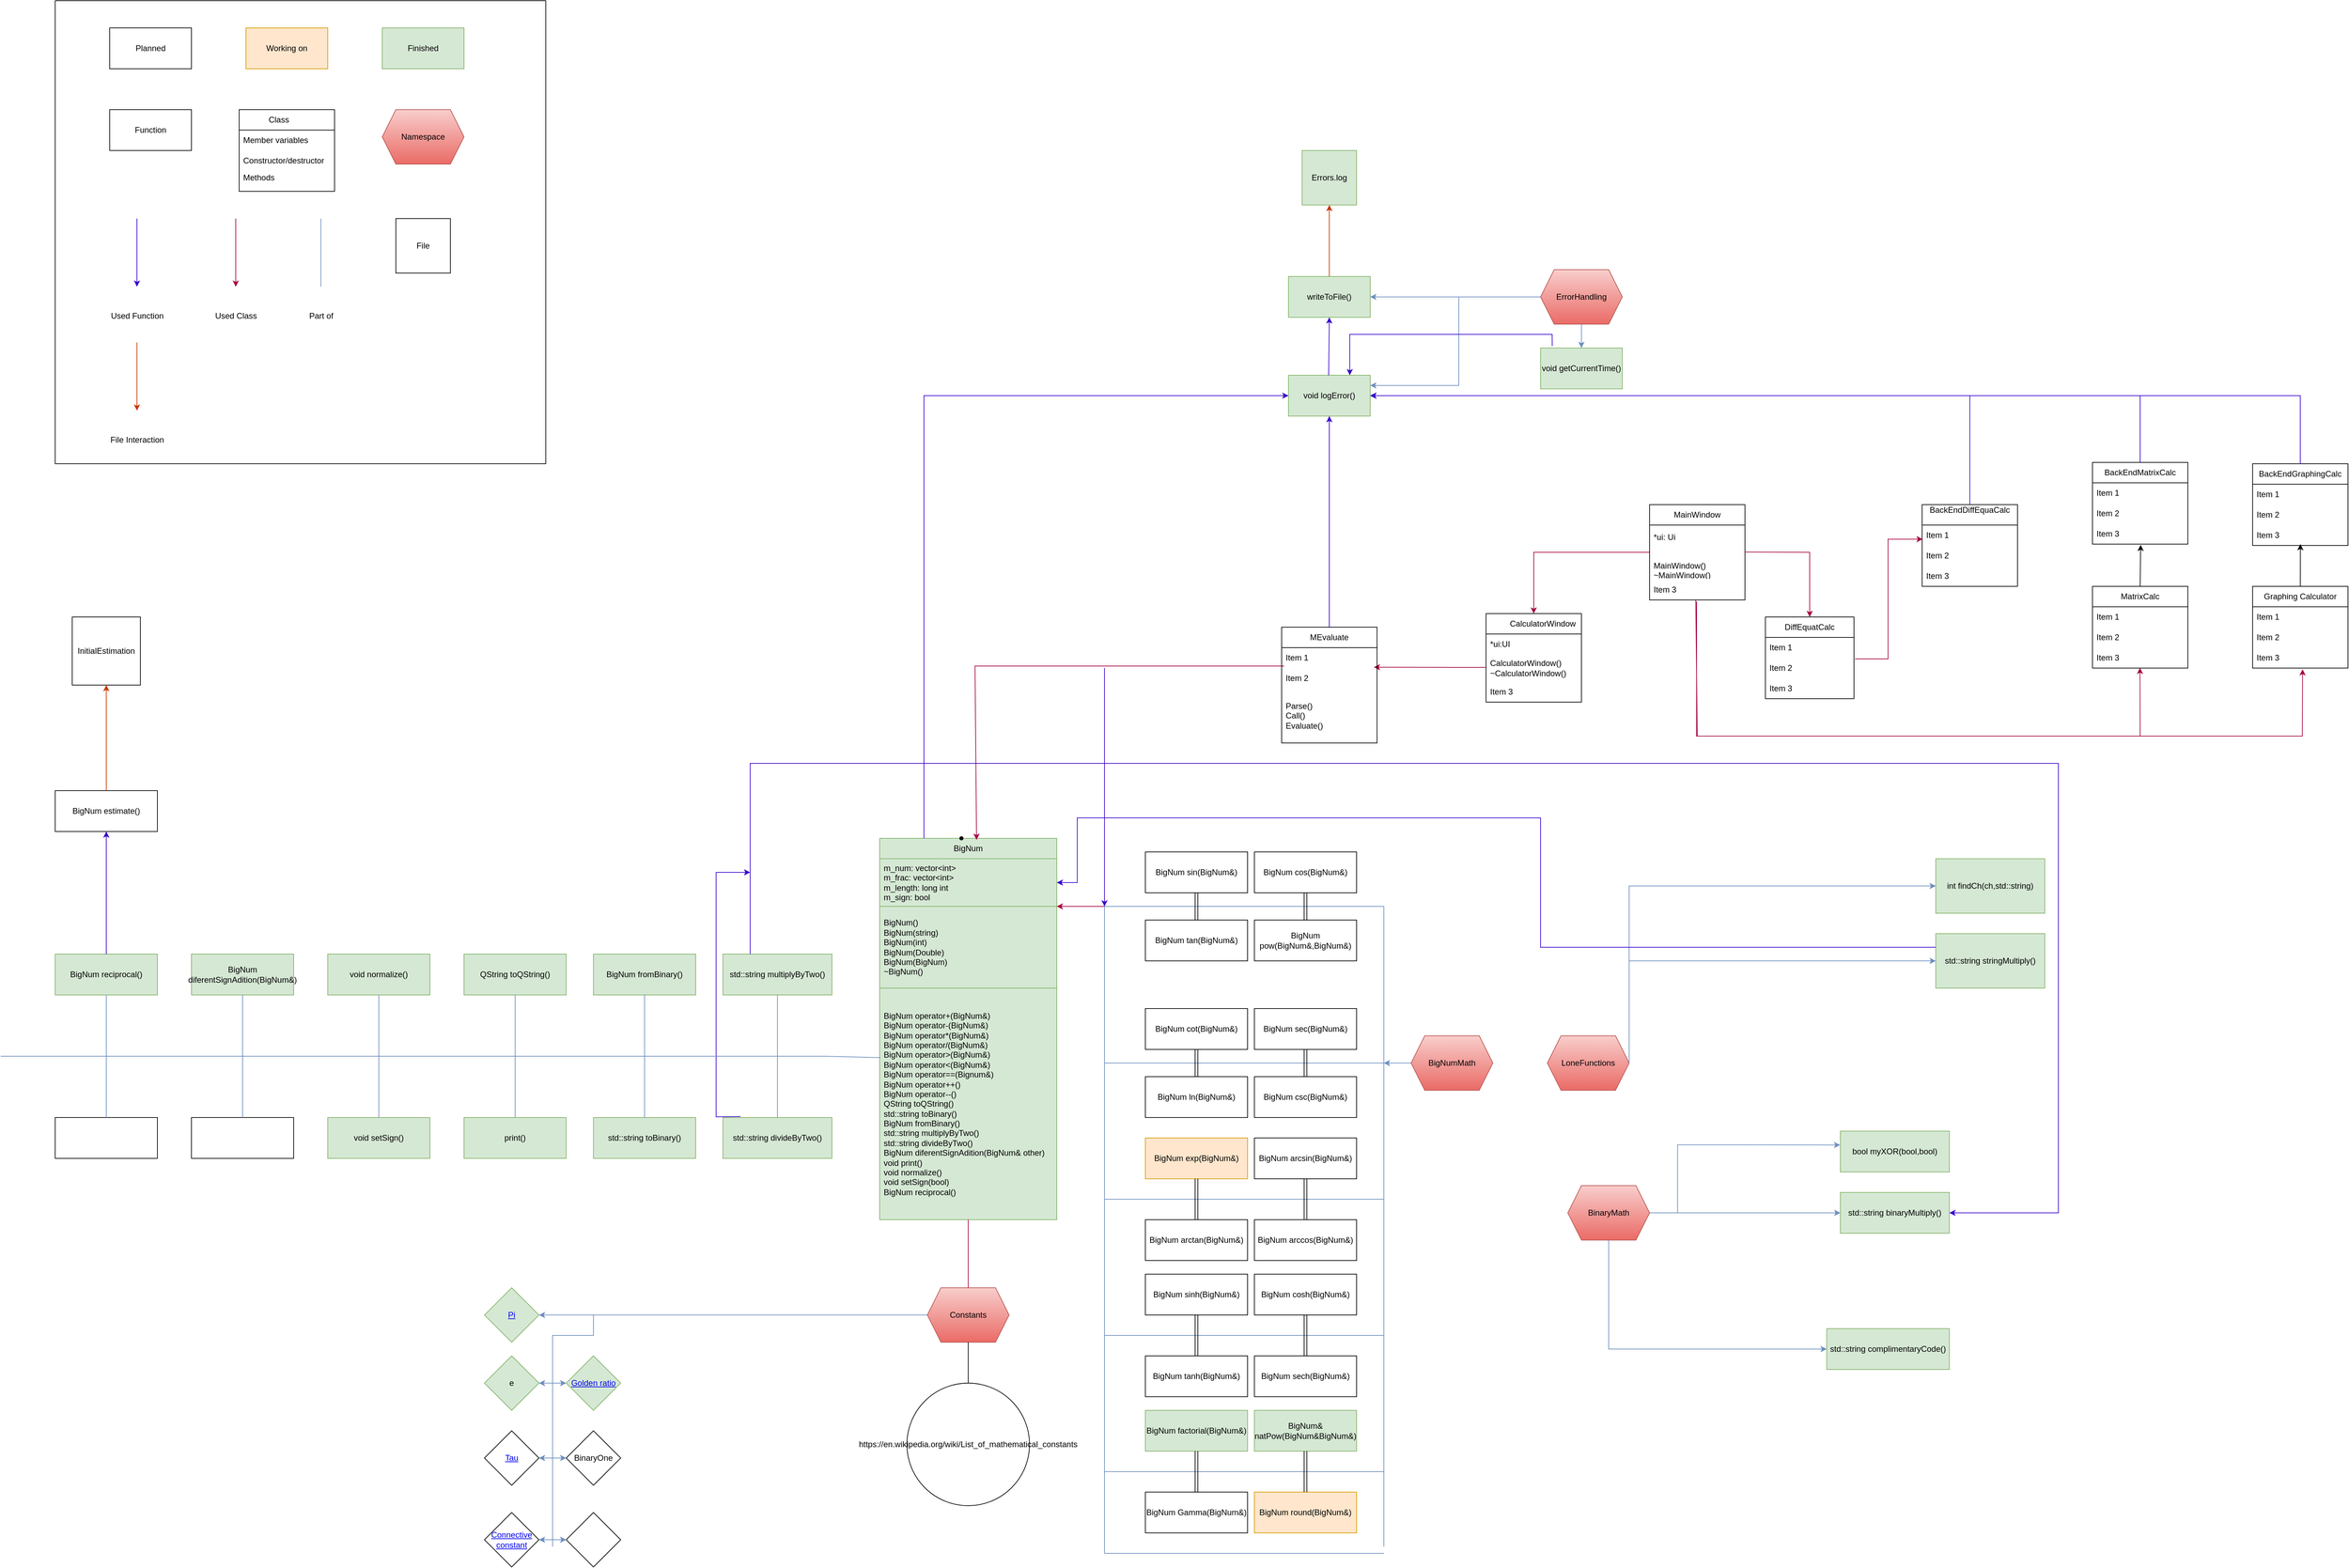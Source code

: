 <mxfile version="25.0.3">
  <diagram name="Page-1" id="wpjNXMdoYafT5c4S4e7b">
    <mxGraphModel dx="3660" dy="3435" grid="1" gridSize="10" guides="1" tooltips="1" connect="1" arrows="1" fold="1" page="1" pageScale="1" pageWidth="850" pageHeight="1100" background="none" math="0" shadow="0">
      <root>
        <mxCell id="0" />
        <mxCell id="1" parent="0" />
        <mxCell id="IW--40aOMqE-fzdoDW7e-1" value="BigNum" style="swimlane;fontStyle=0;childLayout=stackLayout;horizontal=1;startSize=30;horizontalStack=0;resizeParent=1;resizeParentMax=0;resizeLast=0;collapsible=1;marginBottom=0;whiteSpace=wrap;html=1;fillColor=#d5e8d4;strokeColor=#82b366;" parent="1" vertex="1">
          <mxGeometry x="110" y="110" width="260" height="560" as="geometry" />
        </mxCell>
        <mxCell id="IW--40aOMqE-fzdoDW7e-2" value="&lt;div&gt;m_num: vector&amp;lt;int&amp;gt;&lt;/div&gt;&lt;div&gt;m_frac: vector&amp;lt;int&amp;gt;&lt;br&gt;&lt;/div&gt;&lt;div&gt;m_length: long int&lt;/div&gt;&lt;div&gt;m_sign: bool&lt;br&gt;&lt;/div&gt;" style="text;strokeColor=#82b366;fillColor=#d5e8d4;align=left;verticalAlign=middle;spacingLeft=4;spacingRight=4;overflow=hidden;points=[[0,0.5],[1,0.5]];portConstraint=eastwest;rotatable=0;whiteSpace=wrap;html=1;" parent="IW--40aOMqE-fzdoDW7e-1" vertex="1">
          <mxGeometry y="30" width="260" height="70" as="geometry" />
        </mxCell>
        <mxCell id="IW--40aOMqE-fzdoDW7e-3" value="&lt;div&gt;BigNum()&lt;br&gt;&lt;/div&gt;&lt;div&gt;BigNum(string)&lt;/div&gt;&lt;div&gt;BigNum(int)&lt;/div&gt;&lt;div&gt;BigNum(Double)&lt;/div&gt;&lt;div&gt;BigNum(BigNum)&lt;br&gt;&lt;/div&gt;&lt;div&gt;~BigNum()&lt;br&gt;&lt;/div&gt;" style="text;strokeColor=#82b366;fillColor=#d5e8d4;align=left;verticalAlign=middle;spacingLeft=4;spacingRight=4;overflow=hidden;points=[[0,0.5],[1,0.5]];portConstraint=eastwest;rotatable=1;whiteSpace=wrap;html=1;movable=1;resizable=1;deletable=1;editable=1;locked=0;connectable=1;" parent="IW--40aOMqE-fzdoDW7e-1" vertex="1">
          <mxGeometry y="100" width="260" height="120" as="geometry" />
        </mxCell>
        <mxCell id="IW--40aOMqE-fzdoDW7e-4" value="&lt;div&gt;BigNum operator+(BigNum&amp;amp;)&lt;br&gt;&lt;/div&gt;&lt;div&gt;BigNum operator-(BigNum&amp;amp;)&lt;/div&gt;&lt;div&gt;BigNum operator*(BigNum&amp;amp;)&lt;/div&gt;&lt;div&gt;BigNum operator/(BigNum&amp;amp;)&lt;/div&gt;&lt;div&gt;BigNum operator&amp;gt;(BigNum&amp;amp;)&lt;/div&gt;&lt;div&gt;BigNum operator&amp;lt;(BigNum&amp;amp;)&lt;/div&gt;&lt;div&gt;BigNum operator==(Bignum&amp;amp;)&lt;/div&gt;&lt;div&gt;BigNum operator++()&lt;/div&gt;&lt;div&gt;BigNum operator--()&lt;br&gt;&lt;/div&gt;&lt;div&gt;QString toQString()&lt;/div&gt;&lt;div&gt;std::string toBinary()&lt;/div&gt;&lt;div&gt;BigNum fromBinary()&lt;br&gt;&lt;/div&gt;&lt;div&gt;std::string multiplyByTwo()&lt;/div&gt;&lt;div&gt;std::string divideByTwo()&lt;/div&gt;&lt;div&gt;BigNum diferentSignAdition(BigNum&amp;amp; other)&lt;br&gt;&lt;/div&gt;&lt;div&gt;void print()&lt;/div&gt;&lt;div&gt;void normalize()&lt;/div&gt;&lt;div&gt;void setSign(bool)&lt;/div&gt;&lt;div&gt;BigNum reciprocal()&lt;br&gt;&lt;/div&gt;" style="text;strokeColor=#82b366;fillColor=#d5e8d4;align=left;verticalAlign=middle;spacingLeft=4;spacingRight=4;overflow=hidden;points=[[0,0.5],[1,0.5]];portConstraint=eastwest;rotatable=1;whiteSpace=wrap;html=1;movable=1;resizable=1;deletable=1;editable=1;locked=0;connectable=1;" parent="IW--40aOMqE-fzdoDW7e-1" vertex="1">
          <mxGeometry y="220" width="260" height="340" as="geometry" />
        </mxCell>
        <mxCell id="IW--40aOMqE-fzdoDW7e-9" value="BigNum sin(BigNum&amp;amp;)" style="rounded=0;whiteSpace=wrap;html=1;" parent="1" vertex="1">
          <mxGeometry x="500" y="130" width="150" height="60" as="geometry" />
        </mxCell>
        <mxCell id="IW--40aOMqE-fzdoDW7e-10" value="BigNum cos(BigNum&amp;amp;)" style="rounded=0;whiteSpace=wrap;html=1;" parent="1" vertex="1">
          <mxGeometry x="660" y="130" width="150" height="60" as="geometry" />
        </mxCell>
        <mxCell id="IW--40aOMqE-fzdoDW7e-11" value="BigNum tan(BigNum&amp;amp;)" style="rounded=0;whiteSpace=wrap;html=1;" parent="1" vertex="1">
          <mxGeometry x="500" y="230" width="150" height="60" as="geometry" />
        </mxCell>
        <mxCell id="IW--40aOMqE-fzdoDW7e-12" value="BigNum pow(BigNum&amp;amp;,BigNum&amp;amp;)" style="rounded=0;whiteSpace=wrap;html=1;" parent="1" vertex="1">
          <mxGeometry x="660" y="230" width="150" height="60" as="geometry" />
        </mxCell>
        <mxCell id="IW--40aOMqE-fzdoDW7e-19" value="" style="endArrow=none;html=1;rounded=0;fillColor=#dae8fc;strokeColor=#6c8ebf;" parent="1" edge="1">
          <mxGeometry width="50" height="50" relative="1" as="geometry">
            <mxPoint x="440" y="210" as="sourcePoint" />
            <mxPoint x="850" y="210" as="targetPoint" />
          </mxGeometry>
        </mxCell>
        <mxCell id="IW--40aOMqE-fzdoDW7e-20" value="" style="shape=link;html=1;rounded=0;exitX=0.5;exitY=1;exitDx=0;exitDy=0;" parent="1" source="IW--40aOMqE-fzdoDW7e-9" edge="1">
          <mxGeometry width="100" relative="1" as="geometry">
            <mxPoint x="370" y="390" as="sourcePoint" />
            <mxPoint x="575" y="210" as="targetPoint" />
          </mxGeometry>
        </mxCell>
        <mxCell id="IW--40aOMqE-fzdoDW7e-21" value="" style="shape=link;html=1;rounded=0;entryX=0.5;entryY=0;entryDx=0;entryDy=0;" parent="1" target="IW--40aOMqE-fzdoDW7e-11" edge="1">
          <mxGeometry width="100" relative="1" as="geometry">
            <mxPoint x="575" y="210" as="sourcePoint" />
            <mxPoint x="470" y="390" as="targetPoint" />
          </mxGeometry>
        </mxCell>
        <mxCell id="IW--40aOMqE-fzdoDW7e-22" value="" style="shape=link;html=1;rounded=0;exitX=0.5;exitY=1;exitDx=0;exitDy=0;entryX=0.5;entryY=0;entryDx=0;entryDy=0;" parent="1" source="IW--40aOMqE-fzdoDW7e-10" target="IW--40aOMqE-fzdoDW7e-12" edge="1">
          <mxGeometry width="100" relative="1" as="geometry">
            <mxPoint x="370" y="450" as="sourcePoint" />
            <mxPoint x="470" y="450" as="targetPoint" />
          </mxGeometry>
        </mxCell>
        <mxCell id="IW--40aOMqE-fzdoDW7e-23" value="BigNum cot(BigNum&amp;amp;)" style="rounded=0;whiteSpace=wrap;html=1;" parent="1" vertex="1">
          <mxGeometry x="500" y="360" width="150" height="60" as="geometry" />
        </mxCell>
        <mxCell id="IW--40aOMqE-fzdoDW7e-24" value="BigNum sec(BigNum&amp;amp;)" style="rounded=0;whiteSpace=wrap;html=1;" parent="1" vertex="1">
          <mxGeometry x="660" y="360" width="150" height="60" as="geometry" />
        </mxCell>
        <mxCell id="IW--40aOMqE-fzdoDW7e-25" value="BigNum ln(BigNum&amp;amp;)" style="rounded=0;whiteSpace=wrap;html=1;" parent="1" vertex="1">
          <mxGeometry x="500" y="460" width="150" height="60" as="geometry" />
        </mxCell>
        <mxCell id="IW--40aOMqE-fzdoDW7e-26" value="BigNum csc(BigNum&amp;amp;)" style="rounded=0;whiteSpace=wrap;html=1;" parent="1" vertex="1">
          <mxGeometry x="660" y="460" width="150" height="60" as="geometry" />
        </mxCell>
        <mxCell id="IW--40aOMqE-fzdoDW7e-27" value="" style="endArrow=none;html=1;rounded=0;fillColor=#dae8fc;strokeColor=#6c8ebf;" parent="1" edge="1">
          <mxGeometry width="50" height="50" relative="1" as="geometry">
            <mxPoint x="440" y="440" as="sourcePoint" />
            <mxPoint x="440" y="210" as="targetPoint" />
          </mxGeometry>
        </mxCell>
        <mxCell id="IW--40aOMqE-fzdoDW7e-28" value="" style="endArrow=none;html=1;rounded=0;fillColor=#dae8fc;strokeColor=#6c8ebf;" parent="1" edge="1">
          <mxGeometry width="50" height="50" relative="1" as="geometry">
            <mxPoint x="850" y="440" as="sourcePoint" />
            <mxPoint x="440" y="440" as="targetPoint" />
          </mxGeometry>
        </mxCell>
        <mxCell id="IW--40aOMqE-fzdoDW7e-29" value="" style="shape=link;html=1;rounded=0;entryX=0.5;entryY=1;entryDx=0;entryDy=0;exitX=0.5;exitY=0;exitDx=0;exitDy=0;" parent="1" source="IW--40aOMqE-fzdoDW7e-25" target="IW--40aOMqE-fzdoDW7e-23" edge="1">
          <mxGeometry width="100" relative="1" as="geometry">
            <mxPoint x="370" y="450" as="sourcePoint" />
            <mxPoint x="470" y="450" as="targetPoint" />
          </mxGeometry>
        </mxCell>
        <mxCell id="IW--40aOMqE-fzdoDW7e-30" value="" style="shape=link;html=1;rounded=0;exitX=0.5;exitY=1;exitDx=0;exitDy=0;entryX=0.5;entryY=0;entryDx=0;entryDy=0;" parent="1" source="IW--40aOMqE-fzdoDW7e-24" target="IW--40aOMqE-fzdoDW7e-26" edge="1">
          <mxGeometry width="100" relative="1" as="geometry">
            <mxPoint x="370" y="450" as="sourcePoint" />
            <mxPoint x="470" y="450" as="targetPoint" />
          </mxGeometry>
        </mxCell>
        <mxCell id="IW--40aOMqE-fzdoDW7e-31" value="" style="endArrow=none;html=1;rounded=0;fillColor=#dae8fc;strokeColor=#6c8ebf;" parent="1" edge="1">
          <mxGeometry width="50" height="50" relative="1" as="geometry">
            <mxPoint x="440" y="640" as="sourcePoint" />
            <mxPoint x="440" y="440" as="targetPoint" />
          </mxGeometry>
        </mxCell>
        <mxCell id="IW--40aOMqE-fzdoDW7e-32" value="" style="endArrow=none;html=1;rounded=0;fillColor=#dae8fc;strokeColor=#6c8ebf;" parent="1" edge="1">
          <mxGeometry width="50" height="50" relative="1" as="geometry">
            <mxPoint x="440" y="640" as="sourcePoint" />
            <mxPoint x="850" y="640" as="targetPoint" />
          </mxGeometry>
        </mxCell>
        <mxCell id="IW--40aOMqE-fzdoDW7e-33" value="BigNum exp(BigNum&amp;amp;)" style="rounded=0;whiteSpace=wrap;html=1;fillColor=#ffe6cc;strokeColor=#d79b00;" parent="1" vertex="1">
          <mxGeometry x="500" y="550" width="150" height="60" as="geometry" />
        </mxCell>
        <mxCell id="IW--40aOMqE-fzdoDW7e-34" value="BigNum arcsin(BigNum&amp;amp;)" style="rounded=0;whiteSpace=wrap;html=1;" parent="1" vertex="1">
          <mxGeometry x="660" y="550" width="150" height="60" as="geometry" />
        </mxCell>
        <mxCell id="IW--40aOMqE-fzdoDW7e-35" value="BigNum arctan(BigNum&amp;amp;)" style="rounded=0;whiteSpace=wrap;html=1;" parent="1" vertex="1">
          <mxGeometry x="500" y="670" width="150" height="60" as="geometry" />
        </mxCell>
        <mxCell id="IW--40aOMqE-fzdoDW7e-36" value="BigNum arccos(BigNum&amp;amp;)" style="rounded=0;whiteSpace=wrap;html=1;" parent="1" vertex="1">
          <mxGeometry x="660" y="670" width="150" height="60" as="geometry" />
        </mxCell>
        <mxCell id="IW--40aOMqE-fzdoDW7e-37" value="" style="shape=link;html=1;rounded=0;exitX=0.5;exitY=0;exitDx=0;exitDy=0;entryX=0.5;entryY=1;entryDx=0;entryDy=0;" parent="1" source="IW--40aOMqE-fzdoDW7e-35" target="IW--40aOMqE-fzdoDW7e-33" edge="1">
          <mxGeometry width="100" relative="1" as="geometry">
            <mxPoint x="370" y="450" as="sourcePoint" />
            <mxPoint x="470" y="450" as="targetPoint" />
          </mxGeometry>
        </mxCell>
        <mxCell id="IW--40aOMqE-fzdoDW7e-38" value="" style="shape=link;html=1;rounded=0;entryX=0.5;entryY=0;entryDx=0;entryDy=0;exitX=0.5;exitY=1;exitDx=0;exitDy=0;" parent="1" source="IW--40aOMqE-fzdoDW7e-34" target="IW--40aOMqE-fzdoDW7e-36" edge="1">
          <mxGeometry width="100" relative="1" as="geometry">
            <mxPoint x="370" y="450" as="sourcePoint" />
            <mxPoint x="470" y="450" as="targetPoint" />
          </mxGeometry>
        </mxCell>
        <mxCell id="IW--40aOMqE-fzdoDW7e-39" value="" style="endArrow=none;html=1;rounded=0;fillColor=#dae8fc;strokeColor=#6c8ebf;" parent="1" edge="1">
          <mxGeometry width="50" height="50" relative="1" as="geometry">
            <mxPoint x="850" y="640" as="sourcePoint" />
            <mxPoint x="850" y="210" as="targetPoint" />
          </mxGeometry>
        </mxCell>
        <mxCell id="IW--40aOMqE-fzdoDW7e-40" value="" style="endArrow=none;html=1;rounded=0;" parent="1" target="IW--40aOMqE-fzdoDW7e-41" edge="1">
          <mxGeometry width="50" height="50" relative="1" as="geometry">
            <mxPoint x="880" y="440" as="sourcePoint" />
            <mxPoint x="850" y="440" as="targetPoint" />
          </mxGeometry>
        </mxCell>
        <mxCell id="IW--40aOMqE-fzdoDW7e-42" value="" style="edgeStyle=orthogonalEdgeStyle;rounded=0;orthogonalLoop=1;jettySize=auto;html=1;fillColor=#dae8fc;strokeColor=#6c8ebf;" parent="1" source="IW--40aOMqE-fzdoDW7e-41" edge="1">
          <mxGeometry relative="1" as="geometry">
            <mxPoint x="850" y="440" as="targetPoint" />
          </mxGeometry>
        </mxCell>
        <mxCell id="IW--40aOMqE-fzdoDW7e-41" value="&lt;div&gt;BigNumMath&lt;br&gt;&lt;/div&gt;" style="shape=hexagon;perimeter=hexagonPerimeter2;whiteSpace=wrap;html=1;fixedSize=1;fillColor=#f8cecc;gradientColor=#ea6b66;strokeColor=#b85450;" parent="1" vertex="1">
          <mxGeometry x="890" y="400" width="120" height="80" as="geometry" />
        </mxCell>
        <mxCell id="IW--40aOMqE-fzdoDW7e-43" value="" style="endArrow=none;html=1;rounded=0;fillColor=#dae8fc;strokeColor=#6c8ebf;" parent="1" edge="1">
          <mxGeometry width="50" height="50" relative="1" as="geometry">
            <mxPoint x="440" y="840" as="sourcePoint" />
            <mxPoint x="440" y="640" as="targetPoint" />
          </mxGeometry>
        </mxCell>
        <mxCell id="IW--40aOMqE-fzdoDW7e-44" value="" style="endArrow=none;html=1;rounded=0;fillColor=#dae8fc;strokeColor=#6c8ebf;" parent="1" edge="1">
          <mxGeometry width="50" height="50" relative="1" as="geometry">
            <mxPoint x="440" y="840" as="sourcePoint" />
            <mxPoint x="850" y="840" as="targetPoint" />
          </mxGeometry>
        </mxCell>
        <mxCell id="IW--40aOMqE-fzdoDW7e-45" value="BigNum sinh(BigNum&amp;amp;)" style="rounded=0;whiteSpace=wrap;html=1;" parent="1" vertex="1">
          <mxGeometry x="500" y="750" width="150" height="60" as="geometry" />
        </mxCell>
        <mxCell id="IW--40aOMqE-fzdoDW7e-46" value="BigNum cosh(BigNum&amp;amp;)" style="rounded=0;whiteSpace=wrap;html=1;" parent="1" vertex="1">
          <mxGeometry x="660" y="750" width="150" height="60" as="geometry" />
        </mxCell>
        <mxCell id="IW--40aOMqE-fzdoDW7e-47" value="BigNum tanh(BigNum&amp;amp;)" style="rounded=0;whiteSpace=wrap;html=1;" parent="1" vertex="1">
          <mxGeometry x="500" y="870" width="150" height="60" as="geometry" />
        </mxCell>
        <mxCell id="IW--40aOMqE-fzdoDW7e-48" value="BigNum sech(BigNum&amp;amp;)" style="rounded=0;whiteSpace=wrap;html=1;" parent="1" vertex="1">
          <mxGeometry x="660" y="870" width="150" height="60" as="geometry" />
        </mxCell>
        <mxCell id="IW--40aOMqE-fzdoDW7e-49" value="" style="shape=link;html=1;rounded=0;exitX=0.5;exitY=0;exitDx=0;exitDy=0;entryX=0.5;entryY=1;entryDx=0;entryDy=0;" parent="1" source="IW--40aOMqE-fzdoDW7e-47" target="IW--40aOMqE-fzdoDW7e-45" edge="1">
          <mxGeometry width="100" relative="1" as="geometry">
            <mxPoint x="370" y="650" as="sourcePoint" />
            <mxPoint x="470" y="650" as="targetPoint" />
          </mxGeometry>
        </mxCell>
        <mxCell id="IW--40aOMqE-fzdoDW7e-50" value="" style="shape=link;html=1;rounded=0;entryX=0.5;entryY=0;entryDx=0;entryDy=0;exitX=0.5;exitY=1;exitDx=0;exitDy=0;" parent="1" source="IW--40aOMqE-fzdoDW7e-46" target="IW--40aOMqE-fzdoDW7e-48" edge="1">
          <mxGeometry width="100" relative="1" as="geometry">
            <mxPoint x="370" y="650" as="sourcePoint" />
            <mxPoint x="470" y="650" as="targetPoint" />
          </mxGeometry>
        </mxCell>
        <mxCell id="IW--40aOMqE-fzdoDW7e-51" value="" style="endArrow=none;html=1;rounded=0;fillColor=#dae8fc;strokeColor=#6c8ebf;" parent="1" edge="1">
          <mxGeometry width="50" height="50" relative="1" as="geometry">
            <mxPoint x="850" y="640" as="sourcePoint" />
            <mxPoint x="850" y="840" as="targetPoint" />
          </mxGeometry>
        </mxCell>
        <mxCell id="IW--40aOMqE-fzdoDW7e-64" value="" style="edgeStyle=orthogonalEdgeStyle;rounded=0;orthogonalLoop=1;jettySize=auto;html=1;fillColor=#d80073;strokeColor=#A50040;" parent="1" source="IW--40aOMqE-fzdoDW7e-52" target="IW--40aOMqE-fzdoDW7e-60" edge="1">
          <mxGeometry relative="1" as="geometry" />
        </mxCell>
        <mxCell id="IW--40aOMqE-fzdoDW7e-52" value="MainWindow" style="swimlane;fontStyle=0;childLayout=stackLayout;horizontal=1;startSize=30;horizontalStack=0;resizeParent=1;resizeParentMax=0;resizeLast=0;collapsible=1;marginBottom=0;whiteSpace=wrap;html=1;" parent="1" vertex="1">
          <mxGeometry x="1240" y="-380" width="140" height="140" as="geometry" />
        </mxCell>
        <mxCell id="IW--40aOMqE-fzdoDW7e-53" value="&lt;div&gt;*ui: Ui&lt;br&gt;&lt;/div&gt;&lt;div&gt;&lt;br&gt;&lt;/div&gt;" style="text;strokeColor=none;fillColor=none;align=left;verticalAlign=middle;spacingLeft=4;spacingRight=4;overflow=hidden;points=[[0,0.5],[1,0.5]];portConstraint=eastwest;rotatable=0;whiteSpace=wrap;html=1;" parent="IW--40aOMqE-fzdoDW7e-52" vertex="1">
          <mxGeometry y="30" width="140" height="50" as="geometry" />
        </mxCell>
        <mxCell id="IW--40aOMqE-fzdoDW7e-54" value="&lt;div&gt;MainWindow()&lt;/div&gt;&lt;div&gt;~MainWindow()&lt;br&gt;&lt;/div&gt;" style="text;strokeColor=none;fillColor=none;align=left;verticalAlign=middle;spacingLeft=4;spacingRight=4;overflow=hidden;points=[[0,0.5],[1,0.5]];portConstraint=eastwest;rotatable=0;whiteSpace=wrap;html=1;" parent="IW--40aOMqE-fzdoDW7e-52" vertex="1">
          <mxGeometry y="80" width="140" height="30" as="geometry" />
        </mxCell>
        <mxCell id="IW--40aOMqE-fzdoDW7e-55" value="Item 3" style="text;strokeColor=none;fillColor=none;align=left;verticalAlign=middle;spacingLeft=4;spacingRight=4;overflow=hidden;points=[[0,0.5],[1,0.5]];portConstraint=eastwest;rotatable=0;whiteSpace=wrap;html=1;" parent="IW--40aOMqE-fzdoDW7e-52" vertex="1">
          <mxGeometry y="110" width="140" height="30" as="geometry" />
        </mxCell>
        <mxCell id="IW--40aOMqE-fzdoDW7e-60" value="&lt;span style=&quot;white-space: pre;&quot;&gt;&#x9;&lt;/span&gt;CalculatorWindow" style="swimlane;fontStyle=0;childLayout=stackLayout;horizontal=1;startSize=30;horizontalStack=0;resizeParent=1;resizeParentMax=0;resizeLast=0;collapsible=1;marginBottom=0;whiteSpace=wrap;html=1;" parent="1" vertex="1">
          <mxGeometry x="1000" y="-220" width="140" height="130" as="geometry" />
        </mxCell>
        <mxCell id="IW--40aOMqE-fzdoDW7e-61" value="*ui:UI" style="text;strokeColor=none;fillColor=none;align=left;verticalAlign=middle;spacingLeft=4;spacingRight=4;overflow=hidden;points=[[0,0.5],[1,0.5]];portConstraint=eastwest;rotatable=0;whiteSpace=wrap;html=1;" parent="IW--40aOMqE-fzdoDW7e-60" vertex="1">
          <mxGeometry y="30" width="140" height="30" as="geometry" />
        </mxCell>
        <mxCell id="IW--40aOMqE-fzdoDW7e-62" value="&lt;div&gt;CalculatorWindow()&lt;/div&gt;&lt;div&gt;~CalculatorWindow()&lt;br&gt;&lt;/div&gt;" style="text;strokeColor=none;fillColor=none;align=left;verticalAlign=middle;spacingLeft=4;spacingRight=4;overflow=hidden;points=[[0,0.5],[1,0.5]];portConstraint=eastwest;rotatable=0;whiteSpace=wrap;html=1;" parent="IW--40aOMqE-fzdoDW7e-60" vertex="1">
          <mxGeometry y="60" width="140" height="40" as="geometry" />
        </mxCell>
        <mxCell id="IW--40aOMqE-fzdoDW7e-63" value="Item 3" style="text;strokeColor=none;fillColor=none;align=left;verticalAlign=middle;spacingLeft=4;spacingRight=4;overflow=hidden;points=[[0,0.5],[1,0.5]];portConstraint=eastwest;rotatable=0;whiteSpace=wrap;html=1;" parent="IW--40aOMqE-fzdoDW7e-60" vertex="1">
          <mxGeometry y="100" width="140" height="30" as="geometry" />
        </mxCell>
        <mxCell id="IW--40aOMqE-fzdoDW7e-66" value="" style="shape=waypoint;sketch=0;size=6;pointerEvents=1;points=[];fillColor=default;resizable=0;rotatable=0;perimeter=centerPerimeter;snapToPoint=1;fontStyle=0;startSize=30;" parent="1" vertex="1">
          <mxGeometry x="220" y="100" width="20" height="20" as="geometry" />
        </mxCell>
        <mxCell id="IW--40aOMqE-fzdoDW7e-76" value="" style="edgeStyle=orthogonalEdgeStyle;rounded=0;orthogonalLoop=1;jettySize=auto;html=1;fillColor=#d80073;strokeColor=#A50040;entryX=0.967;entryY=0.956;entryDx=0;entryDy=0;entryPerimeter=0;" parent="1" source="IW--40aOMqE-fzdoDW7e-62" target="IW--40aOMqE-fzdoDW7e-181" edge="1">
          <mxGeometry relative="1" as="geometry">
            <mxPoint x="845.0" y="-140" as="targetPoint" />
            <Array as="points">
              <mxPoint x="950" y="-141" />
              <mxPoint x="950" y="-141" />
            </Array>
          </mxGeometry>
        </mxCell>
        <mxCell id="IW--40aOMqE-fzdoDW7e-78" value="" style="endArrow=classic;html=1;rounded=0;entryX=0.547;entryY=0.004;entryDx=0;entryDy=0;entryPerimeter=0;fillColor=#d80073;strokeColor=#A50040;exitX=0.026;exitY=-0.1;exitDx=0;exitDy=0;exitPerimeter=0;" parent="1" source="IW--40aOMqE-fzdoDW7e-182" target="IW--40aOMqE-fzdoDW7e-1" edge="1">
          <mxGeometry width="50" height="50" relative="1" as="geometry">
            <mxPoint x="690" y="-140" as="sourcePoint" />
            <mxPoint x="900" y="160" as="targetPoint" />
            <Array as="points">
              <mxPoint x="250" y="-143" />
            </Array>
          </mxGeometry>
        </mxCell>
        <mxCell id="IW--40aOMqE-fzdoDW7e-80" value="&lt;div&gt;&lt;br&gt;&lt;/div&gt;&lt;div&gt;LoneFunctions&lt;/div&gt;&lt;div&gt;&lt;br&gt;&lt;/div&gt;" style="shape=hexagon;perimeter=hexagonPerimeter2;whiteSpace=wrap;html=1;fixedSize=1;fillColor=#f8cecc;gradientColor=#ea6b66;strokeColor=#b85450;" parent="1" vertex="1">
          <mxGeometry x="1090" y="400" width="120" height="80" as="geometry" />
        </mxCell>
        <mxCell id="IW--40aOMqE-fzdoDW7e-81" value="int findCh(ch,std::string)" style="rounded=0;whiteSpace=wrap;html=1;fillColor=#d5e8d4;strokeColor=#82b366;" parent="1" vertex="1">
          <mxGeometry x="1660" y="140" width="160" height="80" as="geometry" />
        </mxCell>
        <mxCell id="IW--40aOMqE-fzdoDW7e-82" value="" style="edgeStyle=orthogonalEdgeStyle;rounded=0;orthogonalLoop=1;jettySize=auto;html=1;fillColor=#dae8fc;strokeColor=#6c8ebf;entryX=0;entryY=0.5;entryDx=0;entryDy=0;" parent="1" target="IW--40aOMqE-fzdoDW7e-81" edge="1">
          <mxGeometry relative="1" as="geometry">
            <mxPoint x="1210" y="440" as="sourcePoint" />
            <Array as="points">
              <mxPoint x="1210" y="180" />
            </Array>
          </mxGeometry>
        </mxCell>
        <mxCell id="IW--40aOMqE-fzdoDW7e-83" value="" style="endArrow=none;html=1;rounded=0;fillColor=#dae8fc;strokeColor=#6c8ebf;" parent="1" edge="1">
          <mxGeometry width="50" height="50" relative="1" as="geometry">
            <mxPoint x="440" y="1040" as="sourcePoint" />
            <mxPoint x="440" y="840" as="targetPoint" />
          </mxGeometry>
        </mxCell>
        <mxCell id="IW--40aOMqE-fzdoDW7e-84" value="" style="endArrow=none;html=1;rounded=0;fillColor=#dae8fc;strokeColor=#6c8ebf;" parent="1" edge="1">
          <mxGeometry width="50" height="50" relative="1" as="geometry">
            <mxPoint x="850" y="1150" as="sourcePoint" />
            <mxPoint x="850" y="840" as="targetPoint" />
          </mxGeometry>
        </mxCell>
        <mxCell id="IW--40aOMqE-fzdoDW7e-86" value="BigNum factorial(BigNum&amp;amp;)" style="rounded=0;whiteSpace=wrap;html=1;fillColor=#d5e8d4;strokeColor=#82b366;" parent="1" vertex="1">
          <mxGeometry x="500" y="950" width="150" height="60" as="geometry" />
        </mxCell>
        <mxCell id="IW--40aOMqE-fzdoDW7e-87" value="&lt;div&gt;BigNum&amp;amp;&lt;/div&gt;&lt;div&gt;natPow(BigNum&amp;amp;BigNum&amp;amp;)&lt;/div&gt;" style="rounded=0;whiteSpace=wrap;html=1;fillColor=#d5e8d4;strokeColor=#82b366;" parent="1" vertex="1">
          <mxGeometry x="660" y="950" width="150" height="60" as="geometry" />
        </mxCell>
        <mxCell id="IW--40aOMqE-fzdoDW7e-88" value="" style="endArrow=none;html=1;rounded=0;fillColor=#dae8fc;strokeColor=#6c8ebf;" parent="1" edge="1">
          <mxGeometry width="50" height="50" relative="1" as="geometry">
            <mxPoint x="440" y="1160" as="sourcePoint" />
            <mxPoint x="850" y="1160" as="targetPoint" />
          </mxGeometry>
        </mxCell>
        <mxCell id="IW--40aOMqE-fzdoDW7e-89" value="BigNum Gamma(BigNum&amp;amp;)" style="rounded=0;whiteSpace=wrap;html=1;" parent="1" vertex="1">
          <mxGeometry x="500" y="1070" width="150" height="60" as="geometry" />
        </mxCell>
        <mxCell id="IW--40aOMqE-fzdoDW7e-90" value="BigNum round(BigNum&amp;amp;)" style="rounded=0;whiteSpace=wrap;html=1;fillColor=#ffe6cc;strokeColor=#d79b00;" parent="1" vertex="1">
          <mxGeometry x="660" y="1070" width="150" height="60" as="geometry" />
        </mxCell>
        <mxCell id="IW--40aOMqE-fzdoDW7e-91" value="" style="endArrow=none;html=1;rounded=0;fillColor=#dae8fc;strokeColor=#6c8ebf;" parent="1" edge="1">
          <mxGeometry width="50" height="50" relative="1" as="geometry">
            <mxPoint x="440" y="1160" as="sourcePoint" />
            <mxPoint x="440" y="1040" as="targetPoint" />
            <Array as="points">
              <mxPoint x="440" y="1040" />
            </Array>
          </mxGeometry>
        </mxCell>
        <mxCell id="IW--40aOMqE-fzdoDW7e-93" value="" style="endArrow=none;html=1;rounded=0;fillColor=#dae8fc;strokeColor=#6c8ebf;" parent="1" edge="1">
          <mxGeometry width="50" height="50" relative="1" as="geometry">
            <mxPoint x="440" y="1040" as="sourcePoint" />
            <mxPoint x="850" y="1040" as="targetPoint" />
          </mxGeometry>
        </mxCell>
        <mxCell id="IW--40aOMqE-fzdoDW7e-94" value="" style="shape=link;html=1;rounded=0;exitX=0.5;exitY=1;exitDx=0;exitDy=0;entryX=0.5;entryY=0;entryDx=0;entryDy=0;" parent="1" source="IW--40aOMqE-fzdoDW7e-86" target="IW--40aOMqE-fzdoDW7e-89" edge="1">
          <mxGeometry width="100" relative="1" as="geometry">
            <mxPoint x="700" y="860" as="sourcePoint" />
            <mxPoint x="800" y="860" as="targetPoint" />
          </mxGeometry>
        </mxCell>
        <mxCell id="IW--40aOMqE-fzdoDW7e-95" value="" style="shape=link;html=1;rounded=0;exitX=0.5;exitY=1;exitDx=0;exitDy=0;entryX=0.5;entryY=0;entryDx=0;entryDy=0;" parent="1" source="IW--40aOMqE-fzdoDW7e-87" target="IW--40aOMqE-fzdoDW7e-90" edge="1">
          <mxGeometry width="100" relative="1" as="geometry">
            <mxPoint x="700" y="860" as="sourcePoint" />
            <mxPoint x="800" y="860" as="targetPoint" />
          </mxGeometry>
        </mxCell>
        <mxCell id="IW--40aOMqE-fzdoDW7e-118" value="DiffEquatCalc" style="swimlane;fontStyle=0;childLayout=stackLayout;horizontal=1;startSize=30;horizontalStack=0;resizeParent=1;resizeParentMax=0;resizeLast=0;collapsible=1;marginBottom=0;whiteSpace=wrap;html=1;" parent="1" vertex="1">
          <mxGeometry x="1410" y="-215" width="130" height="120" as="geometry" />
        </mxCell>
        <mxCell id="IW--40aOMqE-fzdoDW7e-119" value="Item 1" style="text;strokeColor=none;fillColor=none;align=left;verticalAlign=middle;spacingLeft=4;spacingRight=4;overflow=hidden;points=[[0,0.5],[1,0.5]];portConstraint=eastwest;rotatable=0;whiteSpace=wrap;html=1;" parent="IW--40aOMqE-fzdoDW7e-118" vertex="1">
          <mxGeometry y="30" width="130" height="30" as="geometry" />
        </mxCell>
        <mxCell id="IW--40aOMqE-fzdoDW7e-120" value="Item 2" style="text;strokeColor=none;fillColor=none;align=left;verticalAlign=middle;spacingLeft=4;spacingRight=4;overflow=hidden;points=[[0,0.5],[1,0.5]];portConstraint=eastwest;rotatable=0;whiteSpace=wrap;html=1;" parent="IW--40aOMqE-fzdoDW7e-118" vertex="1">
          <mxGeometry y="60" width="130" height="30" as="geometry" />
        </mxCell>
        <mxCell id="IW--40aOMqE-fzdoDW7e-121" value="Item 3" style="text;strokeColor=none;fillColor=none;align=left;verticalAlign=middle;spacingLeft=4;spacingRight=4;overflow=hidden;points=[[0,0.5],[1,0.5]];portConstraint=eastwest;rotatable=0;whiteSpace=wrap;html=1;" parent="IW--40aOMqE-fzdoDW7e-118" vertex="1">
          <mxGeometry y="90" width="130" height="30" as="geometry" />
        </mxCell>
        <mxCell id="IW--40aOMqE-fzdoDW7e-123" value="&lt;div&gt;BackEndDiffEquaCalc&lt;/div&gt;&lt;div&gt;&lt;br&gt;&lt;/div&gt;" style="swimlane;fontStyle=0;childLayout=stackLayout;horizontal=1;startSize=30;horizontalStack=0;resizeParent=1;resizeParentMax=0;resizeLast=0;collapsible=1;marginBottom=0;whiteSpace=wrap;html=1;" parent="1" vertex="1">
          <mxGeometry x="1640" y="-380" width="140" height="120" as="geometry" />
        </mxCell>
        <mxCell id="IW--40aOMqE-fzdoDW7e-124" value="Item 1" style="text;strokeColor=none;fillColor=none;align=left;verticalAlign=middle;spacingLeft=4;spacingRight=4;overflow=hidden;points=[[0,0.5],[1,0.5]];portConstraint=eastwest;rotatable=0;whiteSpace=wrap;html=1;" parent="IW--40aOMqE-fzdoDW7e-123" vertex="1">
          <mxGeometry y="30" width="140" height="30" as="geometry" />
        </mxCell>
        <mxCell id="IW--40aOMqE-fzdoDW7e-125" value="Item 2" style="text;strokeColor=none;fillColor=none;align=left;verticalAlign=middle;spacingLeft=4;spacingRight=4;overflow=hidden;points=[[0,0.5],[1,0.5]];portConstraint=eastwest;rotatable=0;whiteSpace=wrap;html=1;" parent="IW--40aOMqE-fzdoDW7e-123" vertex="1">
          <mxGeometry y="60" width="140" height="30" as="geometry" />
        </mxCell>
        <mxCell id="IW--40aOMqE-fzdoDW7e-126" value="Item 3" style="text;strokeColor=none;fillColor=none;align=left;verticalAlign=middle;spacingLeft=4;spacingRight=4;overflow=hidden;points=[[0,0.5],[1,0.5]];portConstraint=eastwest;rotatable=0;whiteSpace=wrap;html=1;" parent="IW--40aOMqE-fzdoDW7e-123" vertex="1">
          <mxGeometry y="90" width="140" height="30" as="geometry" />
        </mxCell>
        <mxCell id="IW--40aOMqE-fzdoDW7e-127" value="" style="edgeStyle=orthogonalEdgeStyle;rounded=0;orthogonalLoop=1;jettySize=auto;html=1;exitX=1.012;exitY=0.049;exitDx=0;exitDy=0;exitPerimeter=0;entryX=0.006;entryY=0.691;entryDx=0;entryDy=0;entryPerimeter=0;fillColor=#d80073;strokeColor=#A50040;" parent="1" source="IW--40aOMqE-fzdoDW7e-120" target="IW--40aOMqE-fzdoDW7e-124" edge="1">
          <mxGeometry relative="1" as="geometry" />
        </mxCell>
        <mxCell id="IW--40aOMqE-fzdoDW7e-128" value="" style="endArrow=classic;html=1;rounded=0;exitX=1;exitY=0.792;exitDx=0;exitDy=0;exitPerimeter=0;entryX=0.5;entryY=0;entryDx=0;entryDy=0;fillColor=#d80073;strokeColor=#A50040;" parent="1" source="IW--40aOMqE-fzdoDW7e-53" target="IW--40aOMqE-fzdoDW7e-118" edge="1">
          <mxGeometry width="50" height="50" relative="1" as="geometry">
            <mxPoint x="1250" y="150" as="sourcePoint" />
            <mxPoint x="1300" y="100" as="targetPoint" />
            <Array as="points">
              <mxPoint x="1475" y="-310" />
            </Array>
          </mxGeometry>
        </mxCell>
        <mxCell id="IW--40aOMqE-fzdoDW7e-132" value="std::string binaryMultiply()" style="rounded=0;whiteSpace=wrap;html=1;fillColor=#d5e8d4;strokeColor=#82b366;" parent="1" vertex="1">
          <mxGeometry x="1520" y="630" width="160" height="60" as="geometry" />
        </mxCell>
        <mxCell id="IW--40aOMqE-fzdoDW7e-133" value="" style="endArrow=none;html=1;rounded=0;fillColor=#dae8fc;strokeColor=#6c8ebf;exitX=0.004;exitY=0.3;exitDx=0;exitDy=0;exitPerimeter=0;" parent="1" source="IW--40aOMqE-fzdoDW7e-4" edge="1">
          <mxGeometry width="50" height="50" relative="1" as="geometry">
            <mxPoint x="100" y="430" as="sourcePoint" />
            <mxPoint x="-40" y="430" as="targetPoint" />
            <Array as="points">
              <mxPoint x="30" y="430" />
            </Array>
          </mxGeometry>
        </mxCell>
        <mxCell id="IW--40aOMqE-fzdoDW7e-134" value="" style="endArrow=none;html=1;rounded=0;entryX=0.5;entryY=1;entryDx=0;entryDy=0;fillColor=#dae8fc;strokeColor=#6c8ebf;" parent="1" target="IW--40aOMqE-fzdoDW7e-136" edge="1">
          <mxGeometry width="50" height="50" relative="1" as="geometry">
            <mxPoint x="-40" y="430" as="sourcePoint" />
            <mxPoint x="-20" y="360" as="targetPoint" />
          </mxGeometry>
        </mxCell>
        <mxCell id="IW--40aOMqE-fzdoDW7e-135" value="" style="endArrow=none;html=1;rounded=0;fillColor=#dae8fc;strokeColor=#6c8ebf;" parent="1" edge="1">
          <mxGeometry width="50" height="50" relative="1" as="geometry">
            <mxPoint x="-40" y="430" as="sourcePoint" />
            <mxPoint x="-40" y="520" as="targetPoint" />
          </mxGeometry>
        </mxCell>
        <mxCell id="IW--40aOMqE-fzdoDW7e-136" value="&lt;div&gt;std::string multiplyByTwo()&lt;/div&gt;" style="rounded=0;whiteSpace=wrap;html=1;fillColor=#d5e8d4;strokeColor=#82b366;" parent="1" vertex="1">
          <mxGeometry x="-120" y="280" width="160" height="60" as="geometry" />
        </mxCell>
        <mxCell id="IW--40aOMqE-fzdoDW7e-137" value="std::string divideByTwo()" style="rounded=0;whiteSpace=wrap;html=1;fillColor=#d5e8d4;strokeColor=#82b366;" parent="1" vertex="1">
          <mxGeometry x="-120" y="520" width="160" height="60" as="geometry" />
        </mxCell>
        <mxCell id="IW--40aOMqE-fzdoDW7e-140" value="" style="endArrow=classic;html=1;rounded=0;exitX=0.25;exitY=0;exitDx=0;exitDy=0;fillColor=#6a00ff;strokeColor=#3700CC;entryX=1;entryY=0.5;entryDx=0;entryDy=0;" parent="1" source="IW--40aOMqE-fzdoDW7e-136" target="IW--40aOMqE-fzdoDW7e-132" edge="1">
          <mxGeometry width="50" height="50" relative="1" as="geometry">
            <mxPoint x="360" y="470" as="sourcePoint" />
            <mxPoint x="1840" y="650" as="targetPoint" />
            <Array as="points">
              <mxPoint x="-80" />
              <mxPoint x="1840" />
              <mxPoint x="1840" y="660" />
            </Array>
          </mxGeometry>
        </mxCell>
        <mxCell id="IW--40aOMqE-fzdoDW7e-141" value="" style="endArrow=classic;html=1;rounded=0;exitX=0.161;exitY=-0.025;exitDx=0;exitDy=0;exitPerimeter=0;fillColor=#6a00ff;strokeColor=#3700CC;" parent="1" source="IW--40aOMqE-fzdoDW7e-137" edge="1">
          <mxGeometry width="50" height="50" relative="1" as="geometry">
            <mxPoint x="210" y="350" as="sourcePoint" />
            <mxPoint x="-80" y="160" as="targetPoint" />
            <Array as="points">
              <mxPoint x="-130" y="519" />
              <mxPoint x="-130" y="160" />
            </Array>
          </mxGeometry>
        </mxCell>
        <mxCell id="IW--40aOMqE-fzdoDW7e-143" value="BigNum fromBinary()" style="rounded=0;whiteSpace=wrap;html=1;fillColor=#d5e8d4;strokeColor=#82b366;" parent="1" vertex="1">
          <mxGeometry x="-310" y="280" width="150" height="60" as="geometry" />
        </mxCell>
        <mxCell id="IW--40aOMqE-fzdoDW7e-144" value="&lt;div&gt;std::string toBinary()&lt;/div&gt;" style="rounded=0;whiteSpace=wrap;html=1;fillColor=#d5e8d4;strokeColor=#82b366;" parent="1" vertex="1">
          <mxGeometry x="-310" y="520" width="150" height="60" as="geometry" />
        </mxCell>
        <mxCell id="IW--40aOMqE-fzdoDW7e-145" value="" style="endArrow=none;html=1;rounded=0;exitX=0.5;exitY=1;exitDx=0;exitDy=0;entryX=0.5;entryY=0;entryDx=0;entryDy=0;fillColor=#dae8fc;strokeColor=#6c8ebf;" parent="1" source="IW--40aOMqE-fzdoDW7e-143" target="IW--40aOMqE-fzdoDW7e-144" edge="1">
          <mxGeometry width="50" height="50" relative="1" as="geometry">
            <mxPoint x="90" y="450" as="sourcePoint" />
            <mxPoint x="140" y="400" as="targetPoint" />
          </mxGeometry>
        </mxCell>
        <mxCell id="IW--40aOMqE-fzdoDW7e-146" value="" style="endArrow=none;html=1;rounded=0;fillColor=#dae8fc;strokeColor=#6c8ebf;" parent="1" edge="1">
          <mxGeometry width="50" height="50" relative="1" as="geometry">
            <mxPoint x="-40" y="430" as="sourcePoint" />
            <mxPoint x="-1180" y="430" as="targetPoint" />
          </mxGeometry>
        </mxCell>
        <mxCell id="IW--40aOMqE-fzdoDW7e-148" value="&lt;div&gt;QString toQString()&lt;/div&gt;" style="rounded=0;whiteSpace=wrap;html=1;fillColor=#d5e8d4;strokeColor=#82b366;" parent="1" vertex="1">
          <mxGeometry x="-500" y="280" width="150" height="60" as="geometry" />
        </mxCell>
        <mxCell id="IW--40aOMqE-fzdoDW7e-149" value="&lt;div&gt;print()&lt;br&gt;&lt;/div&gt;" style="rounded=0;whiteSpace=wrap;html=1;fillColor=#d5e8d4;strokeColor=#82b366;" parent="1" vertex="1">
          <mxGeometry x="-500" y="520" width="150" height="60" as="geometry" />
        </mxCell>
        <mxCell id="IW--40aOMqE-fzdoDW7e-150" value="" style="endArrow=none;html=1;rounded=0;exitX=0.5;exitY=1;exitDx=0;exitDy=0;entryX=0.5;entryY=0;entryDx=0;entryDy=0;fillColor=#dae8fc;strokeColor=#6c8ebf;" parent="1" source="IW--40aOMqE-fzdoDW7e-148" target="IW--40aOMqE-fzdoDW7e-149" edge="1">
          <mxGeometry width="50" height="50" relative="1" as="geometry">
            <mxPoint x="-100" y="450" as="sourcePoint" />
            <mxPoint x="-50" y="400" as="targetPoint" />
          </mxGeometry>
        </mxCell>
        <mxCell id="IW--40aOMqE-fzdoDW7e-152" value="&lt;div&gt;&lt;br&gt;&lt;/div&gt;&lt;div&gt;BinaryMath&lt;/div&gt;&lt;div&gt;&lt;br&gt;&lt;/div&gt;" style="shape=hexagon;perimeter=hexagonPerimeter2;whiteSpace=wrap;html=1;fixedSize=1;fillColor=#f8cecc;strokeColor=#b85450;gradientColor=#ea6b66;" parent="1" vertex="1">
          <mxGeometry x="1120" y="620" width="120" height="80" as="geometry" />
        </mxCell>
        <mxCell id="IW--40aOMqE-fzdoDW7e-155" value="" style="endArrow=classic;html=1;rounded=0;exitX=1;exitY=0.5;exitDx=0;exitDy=0;entryX=0;entryY=0.5;entryDx=0;entryDy=0;fillColor=#dae8fc;strokeColor=#6c8ebf;" parent="1" source="IW--40aOMqE-fzdoDW7e-152" target="IW--40aOMqE-fzdoDW7e-132" edge="1">
          <mxGeometry width="50" height="50" relative="1" as="geometry">
            <mxPoint x="1030" y="520" as="sourcePoint" />
            <mxPoint x="1080" y="470" as="targetPoint" />
          </mxGeometry>
        </mxCell>
        <mxCell id="IW--40aOMqE-fzdoDW7e-159" value="&lt;div&gt;Planned&lt;/div&gt;" style="rounded=0;whiteSpace=wrap;html=1;" parent="1" vertex="1">
          <mxGeometry x="-1020" y="-1080" width="120" height="60" as="geometry" />
        </mxCell>
        <mxCell id="IW--40aOMqE-fzdoDW7e-160" value="&lt;div&gt;Working on&lt;/div&gt;" style="rounded=0;whiteSpace=wrap;html=1;fillColor=#ffe6cc;strokeColor=#d79b00;" parent="1" vertex="1">
          <mxGeometry x="-820" y="-1080" width="120" height="60" as="geometry" />
        </mxCell>
        <mxCell id="IW--40aOMqE-fzdoDW7e-161" value="&lt;div&gt;Finished&lt;/div&gt;" style="rounded=0;whiteSpace=wrap;html=1;fillColor=#d5e8d4;strokeColor=#82b366;" parent="1" vertex="1">
          <mxGeometry x="-620" y="-1080" width="120" height="60" as="geometry" />
        </mxCell>
        <mxCell id="IW--40aOMqE-fzdoDW7e-162" value="&lt;div&gt;Function&lt;/div&gt;" style="rounded=0;whiteSpace=wrap;html=1;" parent="1" vertex="1">
          <mxGeometry x="-1020" y="-960" width="120" height="60" as="geometry" />
        </mxCell>
        <mxCell id="IW--40aOMqE-fzdoDW7e-163" value="Class&lt;span style=&quot;white-space: pre;&quot;&gt;&#x9;&lt;/span&gt;" style="swimlane;fontStyle=0;childLayout=stackLayout;horizontal=1;startSize=30;horizontalStack=0;resizeParent=1;resizeParentMax=0;resizeLast=0;collapsible=1;marginBottom=0;whiteSpace=wrap;html=1;" parent="1" vertex="1">
          <mxGeometry x="-830" y="-960" width="140" height="120" as="geometry" />
        </mxCell>
        <mxCell id="IW--40aOMqE-fzdoDW7e-164" value="Member variables" style="text;strokeColor=none;fillColor=none;align=left;verticalAlign=middle;spacingLeft=4;spacingRight=4;overflow=hidden;points=[[0,0.5],[1,0.5]];portConstraint=eastwest;rotatable=0;whiteSpace=wrap;html=1;" parent="IW--40aOMqE-fzdoDW7e-163" vertex="1">
          <mxGeometry y="30" width="140" height="30" as="geometry" />
        </mxCell>
        <mxCell id="IW--40aOMqE-fzdoDW7e-165" value="Constructor/destructor" style="text;strokeColor=none;fillColor=none;align=left;verticalAlign=middle;spacingLeft=4;spacingRight=4;overflow=hidden;points=[[0,0.5],[1,0.5]];portConstraint=eastwest;rotatable=0;whiteSpace=wrap;html=1;" parent="IW--40aOMqE-fzdoDW7e-163" vertex="1">
          <mxGeometry y="60" width="140" height="30" as="geometry" />
        </mxCell>
        <mxCell id="IW--40aOMqE-fzdoDW7e-166" value="&lt;div&gt;Methods&lt;/div&gt;&lt;div&gt;&lt;br&gt;&lt;/div&gt;" style="text;strokeColor=none;fillColor=none;align=left;verticalAlign=middle;spacingLeft=4;spacingRight=4;overflow=hidden;points=[[0,0.5],[1,0.5]];portConstraint=eastwest;rotatable=0;whiteSpace=wrap;html=1;" parent="IW--40aOMqE-fzdoDW7e-163" vertex="1">
          <mxGeometry y="90" width="140" height="30" as="geometry" />
        </mxCell>
        <mxCell id="IW--40aOMqE-fzdoDW7e-167" value="&lt;div&gt;Namespace&lt;/div&gt;" style="shape=hexagon;perimeter=hexagonPerimeter2;whiteSpace=wrap;html=1;fixedSize=1;fillColor=#f8cecc;gradientColor=#ea6b66;strokeColor=#b85450;" parent="1" vertex="1">
          <mxGeometry x="-620" y="-960" width="120" height="80" as="geometry" />
        </mxCell>
        <mxCell id="IW--40aOMqE-fzdoDW7e-168" value="" style="endArrow=classic;html=1;rounded=0;fillColor=#6a00ff;strokeColor=#3700CC;" parent="1" edge="1">
          <mxGeometry width="50" height="50" relative="1" as="geometry">
            <mxPoint x="-980" y="-800" as="sourcePoint" />
            <mxPoint x="-980" y="-700" as="targetPoint" />
            <Array as="points">
              <mxPoint x="-980" y="-710" />
            </Array>
          </mxGeometry>
        </mxCell>
        <mxCell id="IW--40aOMqE-fzdoDW7e-169" value="&lt;div&gt;Used Function&lt;/div&gt;" style="text;html=1;align=center;verticalAlign=middle;resizable=0;points=[];autosize=1;strokeColor=none;fillColor=none;" parent="1" vertex="1">
          <mxGeometry x="-1030" y="-672" width="100" height="30" as="geometry" />
        </mxCell>
        <mxCell id="IW--40aOMqE-fzdoDW7e-170" value="" style="endArrow=classic;html=1;rounded=0;fillColor=#d80073;strokeColor=#A50040;" parent="1" edge="1">
          <mxGeometry width="50" height="50" relative="1" as="geometry">
            <mxPoint x="-835" y="-800" as="sourcePoint" />
            <mxPoint x="-835" y="-700" as="targetPoint" />
            <Array as="points">
              <mxPoint x="-835" y="-710" />
            </Array>
          </mxGeometry>
        </mxCell>
        <mxCell id="IW--40aOMqE-fzdoDW7e-171" value="&lt;div&gt;Used Class&lt;/div&gt;" style="text;html=1;align=center;verticalAlign=middle;resizable=0;points=[];autosize=1;strokeColor=none;fillColor=none;" parent="1" vertex="1">
          <mxGeometry x="-875" y="-672" width="80" height="30" as="geometry" />
        </mxCell>
        <mxCell id="IW--40aOMqE-fzdoDW7e-172" value="" style="endArrow=classic;html=1;rounded=0;fillColor=#d80073;strokeColor=#A50040;" parent="1" edge="1">
          <mxGeometry width="50" height="50" relative="1" as="geometry">
            <mxPoint x="440" y="210" as="sourcePoint" />
            <mxPoint x="370" y="210" as="targetPoint" />
          </mxGeometry>
        </mxCell>
        <mxCell id="IW--40aOMqE-fzdoDW7e-173" value="" style="endArrow=none;html=1;rounded=0;fillColor=#dae8fc;strokeColor=#6c8ebf;" parent="1" edge="1">
          <mxGeometry width="50" height="50" relative="1" as="geometry">
            <mxPoint x="-710" y="-800" as="sourcePoint" />
            <mxPoint x="-710" y="-700" as="targetPoint" />
          </mxGeometry>
        </mxCell>
        <mxCell id="IW--40aOMqE-fzdoDW7e-174" value="&lt;div&gt;Part of&lt;/div&gt;" style="text;html=1;align=center;verticalAlign=middle;resizable=0;points=[];autosize=1;strokeColor=none;fillColor=none;" parent="1" vertex="1">
          <mxGeometry x="-740" y="-672" width="60" height="30" as="geometry" />
        </mxCell>
        <mxCell id="IW--40aOMqE-fzdoDW7e-175" value="" style="endArrow=none;html=1;rounded=0;" parent="1" edge="1">
          <mxGeometry width="50" height="50" relative="1" as="geometry">
            <mxPoint x="-1100" y="-1120" as="sourcePoint" />
            <mxPoint x="-1100" y="-1120" as="targetPoint" />
            <Array as="points">
              <mxPoint x="-1100" y="-440" />
              <mxPoint x="-380" y="-440" />
              <mxPoint x="-380" y="-1120" />
            </Array>
          </mxGeometry>
        </mxCell>
        <mxCell id="IW--40aOMqE-fzdoDW7e-176" value="" style="endArrow=classic;html=1;rounded=0;fillColor=#6a00ff;strokeColor=#3700CC;" parent="1" edge="1">
          <mxGeometry width="50" height="50" relative="1" as="geometry">
            <mxPoint x="440" y="-140" as="sourcePoint" />
            <mxPoint x="440" y="210" as="targetPoint" />
          </mxGeometry>
        </mxCell>
        <mxCell id="IW--40aOMqE-fzdoDW7e-177" value="" style="endArrow=classic;html=1;rounded=0;entryX=-0.002;entryY=0.339;entryDx=0;entryDy=0;entryPerimeter=0;fillColor=#dae8fc;strokeColor=#6c8ebf;" parent="1" target="IW--40aOMqE-fzdoDW7e-178" edge="1">
          <mxGeometry width="50" height="50" relative="1" as="geometry">
            <mxPoint x="1281" y="660" as="sourcePoint" />
            <mxPoint x="1520" y="560.0" as="targetPoint" />
            <Array as="points">
              <mxPoint x="1281.12" y="560.1" />
            </Array>
          </mxGeometry>
        </mxCell>
        <mxCell id="IW--40aOMqE-fzdoDW7e-178" value="bool myXOR(bool,bool)" style="rounded=0;whiteSpace=wrap;html=1;fillColor=#d5e8d4;strokeColor=#82b366;" parent="1" vertex="1">
          <mxGeometry x="1520" y="540" width="160" height="60" as="geometry" />
        </mxCell>
        <mxCell id="IW--40aOMqE-fzdoDW7e-180" value="MEvaluate" style="swimlane;fontStyle=0;childLayout=stackLayout;horizontal=1;startSize=30;horizontalStack=0;resizeParent=1;resizeParentMax=0;resizeLast=0;collapsible=1;marginBottom=0;whiteSpace=wrap;html=1;" parent="1" vertex="1">
          <mxGeometry x="700" y="-200" width="140" height="170" as="geometry" />
        </mxCell>
        <mxCell id="IW--40aOMqE-fzdoDW7e-181" value="Item 1" style="text;strokeColor=none;fillColor=none;align=left;verticalAlign=middle;spacingLeft=4;spacingRight=4;overflow=hidden;points=[[0,0.5],[1,0.5]];portConstraint=eastwest;rotatable=0;whiteSpace=wrap;html=1;" parent="IW--40aOMqE-fzdoDW7e-180" vertex="1">
          <mxGeometry y="30" width="140" height="30" as="geometry" />
        </mxCell>
        <mxCell id="IW--40aOMqE-fzdoDW7e-182" value="Item 2" style="text;strokeColor=none;fillColor=none;align=left;verticalAlign=middle;spacingLeft=4;spacingRight=4;overflow=hidden;points=[[0,0.5],[1,0.5]];portConstraint=eastwest;rotatable=0;whiteSpace=wrap;html=1;" parent="IW--40aOMqE-fzdoDW7e-180" vertex="1">
          <mxGeometry y="60" width="140" height="30" as="geometry" />
        </mxCell>
        <mxCell id="IW--40aOMqE-fzdoDW7e-183" value="&lt;div&gt;Parse()&lt;/div&gt;&lt;div&gt;Call()&lt;/div&gt;&lt;div&gt;Evaluate()&lt;br&gt;&lt;/div&gt;" style="text;strokeColor=none;fillColor=none;align=left;verticalAlign=middle;spacingLeft=4;spacingRight=4;overflow=hidden;points=[[0,0.5],[1,0.5]];portConstraint=eastwest;rotatable=0;whiteSpace=wrap;html=1;" parent="IW--40aOMqE-fzdoDW7e-180" vertex="1">
          <mxGeometry y="90" width="140" height="80" as="geometry" />
        </mxCell>
        <mxCell id="_qri5y5_duerHzRPF5U2-7" value="std::string complimentaryCode()" style="rounded=0;whiteSpace=wrap;html=1;fillColor=#d5e8d4;strokeColor=#82b366;" parent="1" vertex="1">
          <mxGeometry x="1500" y="830" width="180" height="60" as="geometry" />
        </mxCell>
        <mxCell id="_qri5y5_duerHzRPF5U2-8" value="" style="endArrow=classic;html=1;rounded=0;entryX=0;entryY=0.5;entryDx=0;entryDy=0;fillColor=#dae8fc;strokeColor=#6c8ebf;exitX=0.5;exitY=1;exitDx=0;exitDy=0;" parent="1" source="IW--40aOMqE-fzdoDW7e-152" target="_qri5y5_duerHzRPF5U2-7" edge="1">
          <mxGeometry width="50" height="50" relative="1" as="geometry">
            <mxPoint x="1180" y="760" as="sourcePoint" />
            <mxPoint x="1240" y="640" as="targetPoint" />
            <Array as="points">
              <mxPoint x="1180" y="860" />
            </Array>
          </mxGeometry>
        </mxCell>
        <mxCell id="l4ng7qK7FLs2qWG-jaGo-1" value="void normalize()" style="rounded=0;whiteSpace=wrap;html=1;fillColor=#d5e8d4;strokeColor=#82b366;" parent="1" vertex="1">
          <mxGeometry x="-700" y="280" width="150" height="60" as="geometry" />
        </mxCell>
        <mxCell id="l4ng7qK7FLs2qWG-jaGo-2" value="void setSign()" style="rounded=0;whiteSpace=wrap;html=1;fillColor=#d5e8d4;strokeColor=#82b366;" parent="1" vertex="1">
          <mxGeometry x="-700" y="520" width="150" height="60" as="geometry" />
        </mxCell>
        <mxCell id="l4ng7qK7FLs2qWG-jaGo-3" value="" style="endArrow=none;html=1;rounded=0;exitX=0.5;exitY=1;exitDx=0;exitDy=0;entryX=0.5;entryY=0;entryDx=0;entryDy=0;fillColor=#dae8fc;strokeColor=#6c8ebf;" parent="1" source="l4ng7qK7FLs2qWG-jaGo-1" target="l4ng7qK7FLs2qWG-jaGo-2" edge="1">
          <mxGeometry width="50" height="50" relative="1" as="geometry">
            <mxPoint x="-300" y="450" as="sourcePoint" />
            <mxPoint x="-250" y="400" as="targetPoint" />
          </mxGeometry>
        </mxCell>
        <mxCell id="l4ng7qK7FLs2qWG-jaGo-4" value="BigNum diferentSignAdition(BigNum&amp;amp;)" style="rounded=0;whiteSpace=wrap;html=1;fillColor=#d5e8d4;strokeColor=#82b366;" parent="1" vertex="1">
          <mxGeometry x="-900" y="280" width="150" height="60" as="geometry" />
        </mxCell>
        <mxCell id="l4ng7qK7FLs2qWG-jaGo-5" value="" style="rounded=0;whiteSpace=wrap;html=1;" parent="1" vertex="1">
          <mxGeometry x="-900" y="520" width="150" height="60" as="geometry" />
        </mxCell>
        <mxCell id="l4ng7qK7FLs2qWG-jaGo-6" value="" style="endArrow=none;html=1;rounded=0;exitX=0.5;exitY=1;exitDx=0;exitDy=0;entryX=0.5;entryY=0;entryDx=0;entryDy=0;fillColor=#dae8fc;strokeColor=#6c8ebf;" parent="1" source="l4ng7qK7FLs2qWG-jaGo-4" target="l4ng7qK7FLs2qWG-jaGo-5" edge="1">
          <mxGeometry width="50" height="50" relative="1" as="geometry">
            <mxPoint x="-500" y="450" as="sourcePoint" />
            <mxPoint x="-450" y="400" as="targetPoint" />
          </mxGeometry>
        </mxCell>
        <mxCell id="l4ng7qK7FLs2qWG-jaGo-10" value="void logError()" style="rounded=0;whiteSpace=wrap;html=1;fillColor=#d5e8d4;strokeColor=#82b366;" parent="1" vertex="1">
          <mxGeometry x="710" y="-570" width="120" height="60" as="geometry" />
        </mxCell>
        <mxCell id="l4ng7qK7FLs2qWG-jaGo-11" value="writeToFile()" style="rounded=0;whiteSpace=wrap;html=1;fillColor=#d5e8d4;strokeColor=#82b366;" parent="1" vertex="1">
          <mxGeometry x="710" y="-715" width="120" height="60" as="geometry" />
        </mxCell>
        <mxCell id="l4ng7qK7FLs2qWG-jaGo-12" value="" style="endArrow=classic;html=1;rounded=0;exitX=0.5;exitY=0;exitDx=0;exitDy=0;entryX=0.5;entryY=1;entryDx=0;entryDy=0;fillColor=#6a00ff;strokeColor=#3700CC;" parent="1" source="IW--40aOMqE-fzdoDW7e-180" target="l4ng7qK7FLs2qWG-jaGo-10" edge="1">
          <mxGeometry width="50" height="50" relative="1" as="geometry">
            <mxPoint x="950" y="-100" as="sourcePoint" />
            <mxPoint x="1000" y="-150" as="targetPoint" />
            <Array as="points" />
          </mxGeometry>
        </mxCell>
        <mxCell id="l4ng7qK7FLs2qWG-jaGo-13" value="" style="endArrow=classic;html=1;rounded=0;entryX=0.5;entryY=1;entryDx=0;entryDy=0;fillColor=#6a00ff;strokeColor=#3700CC;" parent="1" target="l4ng7qK7FLs2qWG-jaGo-11" edge="1">
          <mxGeometry width="50" height="50" relative="1" as="geometry">
            <mxPoint x="769" y="-570" as="sourcePoint" />
            <mxPoint x="769.41" y="-650" as="targetPoint" />
            <Array as="points" />
          </mxGeometry>
        </mxCell>
        <mxCell id="l4ng7qK7FLs2qWG-jaGo-14" value="" style="endArrow=classic;html=1;rounded=0;exitX=0.5;exitY=0;exitDx=0;exitDy=0;entryX=1;entryY=0.5;entryDx=0;entryDy=0;fillColor=#6a00ff;strokeColor=#3700CC;" parent="1" source="IW--40aOMqE-fzdoDW7e-123" target="l4ng7qK7FLs2qWG-jaGo-10" edge="1">
          <mxGeometry width="50" height="50" relative="1" as="geometry">
            <mxPoint x="1070" y="-230" as="sourcePoint" />
            <mxPoint x="1120" y="-280" as="targetPoint" />
            <Array as="points">
              <mxPoint x="1710" y="-540" />
            </Array>
          </mxGeometry>
        </mxCell>
        <mxCell id="l4ng7qK7FLs2qWG-jaGo-15" value="" style="endArrow=classic;html=1;rounded=0;exitX=0.25;exitY=0;exitDx=0;exitDy=0;entryX=0;entryY=0.5;entryDx=0;entryDy=0;fillColor=#6a00ff;strokeColor=#3700CC;" parent="1" source="IW--40aOMqE-fzdoDW7e-1" target="l4ng7qK7FLs2qWG-jaGo-10" edge="1">
          <mxGeometry width="50" height="50" relative="1" as="geometry">
            <mxPoint x="450" y="-30" as="sourcePoint" />
            <mxPoint x="500" y="-80" as="targetPoint" />
            <Array as="points">
              <mxPoint x="175" y="-540" />
            </Array>
          </mxGeometry>
        </mxCell>
        <mxCell id="l4ng7qK7FLs2qWG-jaGo-17" value="&lt;div&gt;Errors.log&lt;/div&gt;" style="whiteSpace=wrap;html=1;aspect=fixed;fillColor=#d5e8d4;strokeColor=#82b366;" parent="1" vertex="1">
          <mxGeometry x="730" y="-900" width="80" height="80" as="geometry" />
        </mxCell>
        <mxCell id="l4ng7qK7FLs2qWG-jaGo-18" value="" style="endArrow=classic;html=1;rounded=0;exitX=0.5;exitY=0;exitDx=0;exitDy=0;entryX=0.5;entryY=1;entryDx=0;entryDy=0;fillColor=#fa6800;strokeColor=#C73500;" parent="1" source="l4ng7qK7FLs2qWG-jaGo-11" target="l4ng7qK7FLs2qWG-jaGo-17" edge="1">
          <mxGeometry width="50" height="50" relative="1" as="geometry">
            <mxPoint x="740" y="-570" as="sourcePoint" />
            <mxPoint x="790" y="-620" as="targetPoint" />
          </mxGeometry>
        </mxCell>
        <mxCell id="l4ng7qK7FLs2qWG-jaGo-19" value="&lt;div&gt;File&lt;/div&gt;" style="whiteSpace=wrap;html=1;aspect=fixed;" parent="1" vertex="1">
          <mxGeometry x="-600" y="-800" width="80" height="80" as="geometry" />
        </mxCell>
        <mxCell id="l4ng7qK7FLs2qWG-jaGo-20" value="&lt;div&gt;ErrorHandling&lt;/div&gt;" style="shape=hexagon;perimeter=hexagonPerimeter2;whiteSpace=wrap;html=1;fixedSize=1;fillColor=#f8cecc;gradientColor=#ea6b66;strokeColor=#b85450;" parent="1" vertex="1">
          <mxGeometry x="1080" y="-725" width="120" height="80" as="geometry" />
        </mxCell>
        <mxCell id="l4ng7qK7FLs2qWG-jaGo-21" value="" style="endArrow=classic;html=1;rounded=0;exitX=0;exitY=0.5;exitDx=0;exitDy=0;entryX=1;entryY=0.5;entryDx=0;entryDy=0;fillColor=#dae8fc;strokeColor=#6c8ebf;" parent="1" source="l4ng7qK7FLs2qWG-jaGo-20" target="l4ng7qK7FLs2qWG-jaGo-11" edge="1">
          <mxGeometry width="50" height="50" relative="1" as="geometry">
            <mxPoint x="750" y="-420" as="sourcePoint" />
            <mxPoint x="800" y="-470" as="targetPoint" />
          </mxGeometry>
        </mxCell>
        <mxCell id="l4ng7qK7FLs2qWG-jaGo-23" value="" style="endArrow=classic;html=1;rounded=0;exitX=0;exitY=0.5;exitDx=0;exitDy=0;entryX=1;entryY=0.25;entryDx=0;entryDy=0;fillColor=#dae8fc;strokeColor=#6c8ebf;" parent="1" source="l4ng7qK7FLs2qWG-jaGo-20" target="l4ng7qK7FLs2qWG-jaGo-10" edge="1">
          <mxGeometry width="50" height="50" relative="1" as="geometry">
            <mxPoint x="1070" y="-680" as="sourcePoint" />
            <mxPoint x="900" y="-560" as="targetPoint" />
            <Array as="points">
              <mxPoint x="960" y="-685" />
              <mxPoint x="960" y="-555" />
            </Array>
          </mxGeometry>
        </mxCell>
        <mxCell id="l4ng7qK7FLs2qWG-jaGo-25" value="" style="endArrow=classic;html=1;rounded=0;exitX=0.493;exitY=1.078;exitDx=0;exitDy=0;exitPerimeter=0;entryX=0.498;entryY=0.989;entryDx=0;entryDy=0;entryPerimeter=0;fillColor=#d80073;strokeColor=#A50040;" parent="1" source="IW--40aOMqE-fzdoDW7e-55" target="l4ng7qK7FLs2qWG-jaGo-29" edge="1">
          <mxGeometry width="50" height="50" relative="1" as="geometry">
            <mxPoint x="1390" y="-150" as="sourcePoint" />
            <mxPoint x="1960" y="-120" as="targetPoint" />
            <Array as="points">
              <mxPoint x="1309" y="-40" />
              <mxPoint x="1960" y="-40" />
            </Array>
          </mxGeometry>
        </mxCell>
        <mxCell id="l4ng7qK7FLs2qWG-jaGo-26" value="&lt;div&gt;MatrixCalc&lt;/div&gt;" style="swimlane;fontStyle=0;childLayout=stackLayout;horizontal=1;startSize=30;horizontalStack=0;resizeParent=1;resizeParentMax=0;resizeLast=0;collapsible=1;marginBottom=0;whiteSpace=wrap;html=1;" parent="1" vertex="1">
          <mxGeometry x="1890" y="-260" width="140" height="120" as="geometry" />
        </mxCell>
        <mxCell id="l4ng7qK7FLs2qWG-jaGo-27" value="Item 1" style="text;strokeColor=none;fillColor=none;align=left;verticalAlign=middle;spacingLeft=4;spacingRight=4;overflow=hidden;points=[[0,0.5],[1,0.5]];portConstraint=eastwest;rotatable=0;whiteSpace=wrap;html=1;" parent="l4ng7qK7FLs2qWG-jaGo-26" vertex="1">
          <mxGeometry y="30" width="140" height="30" as="geometry" />
        </mxCell>
        <mxCell id="l4ng7qK7FLs2qWG-jaGo-28" value="Item 2" style="text;strokeColor=none;fillColor=none;align=left;verticalAlign=middle;spacingLeft=4;spacingRight=4;overflow=hidden;points=[[0,0.5],[1,0.5]];portConstraint=eastwest;rotatable=0;whiteSpace=wrap;html=1;" parent="l4ng7qK7FLs2qWG-jaGo-26" vertex="1">
          <mxGeometry y="60" width="140" height="30" as="geometry" />
        </mxCell>
        <mxCell id="l4ng7qK7FLs2qWG-jaGo-29" value="Item 3" style="text;strokeColor=none;fillColor=none;align=left;verticalAlign=middle;spacingLeft=4;spacingRight=4;overflow=hidden;points=[[0,0.5],[1,0.5]];portConstraint=eastwest;rotatable=0;whiteSpace=wrap;html=1;" parent="l4ng7qK7FLs2qWG-jaGo-26" vertex="1">
          <mxGeometry y="90" width="140" height="30" as="geometry" />
        </mxCell>
        <mxCell id="l4ng7qK7FLs2qWG-jaGo-30" value="" style="endArrow=classic;html=1;rounded=0;exitX=0.484;exitY=0.996;exitDx=0;exitDy=0;exitPerimeter=0;entryX=0.524;entryY=1.061;entryDx=0;entryDy=0;entryPerimeter=0;fillColor=#d80073;strokeColor=#A50040;" parent="1" source="IW--40aOMqE-fzdoDW7e-55" target="l4ng7qK7FLs2qWG-jaGo-34" edge="1">
          <mxGeometry width="50" height="50" relative="1" as="geometry">
            <mxPoint x="1790" y="-190" as="sourcePoint" />
            <mxPoint x="2200" y="-40" as="targetPoint" />
            <Array as="points">
              <mxPoint x="1310" y="-40" />
              <mxPoint x="2198" y="-40" />
            </Array>
          </mxGeometry>
        </mxCell>
        <mxCell id="l4ng7qK7FLs2qWG-jaGo-31" value="&lt;div&gt;Graphing Calculator&lt;/div&gt;" style="swimlane;fontStyle=0;childLayout=stackLayout;horizontal=1;startSize=30;horizontalStack=0;resizeParent=1;resizeParentMax=0;resizeLast=0;collapsible=1;marginBottom=0;whiteSpace=wrap;html=1;" parent="1" vertex="1">
          <mxGeometry x="2125" y="-260" width="140" height="120" as="geometry" />
        </mxCell>
        <mxCell id="l4ng7qK7FLs2qWG-jaGo-32" value="Item 1" style="text;strokeColor=none;fillColor=none;align=left;verticalAlign=middle;spacingLeft=4;spacingRight=4;overflow=hidden;points=[[0,0.5],[1,0.5]];portConstraint=eastwest;rotatable=0;whiteSpace=wrap;html=1;" parent="l4ng7qK7FLs2qWG-jaGo-31" vertex="1">
          <mxGeometry y="30" width="140" height="30" as="geometry" />
        </mxCell>
        <mxCell id="l4ng7qK7FLs2qWG-jaGo-33" value="Item 2" style="text;strokeColor=none;fillColor=none;align=left;verticalAlign=middle;spacingLeft=4;spacingRight=4;overflow=hidden;points=[[0,0.5],[1,0.5]];portConstraint=eastwest;rotatable=0;whiteSpace=wrap;html=1;" parent="l4ng7qK7FLs2qWG-jaGo-31" vertex="1">
          <mxGeometry y="60" width="140" height="30" as="geometry" />
        </mxCell>
        <mxCell id="l4ng7qK7FLs2qWG-jaGo-34" value="Item 3" style="text;strokeColor=none;fillColor=none;align=left;verticalAlign=middle;spacingLeft=4;spacingRight=4;overflow=hidden;points=[[0,0.5],[1,0.5]];portConstraint=eastwest;rotatable=0;whiteSpace=wrap;html=1;" parent="l4ng7qK7FLs2qWG-jaGo-31" vertex="1">
          <mxGeometry y="90" width="140" height="30" as="geometry" />
        </mxCell>
        <mxCell id="l4ng7qK7FLs2qWG-jaGo-35" value="&lt;div&gt;BackEndGraphingCalc&lt;/div&gt;" style="swimlane;fontStyle=0;childLayout=stackLayout;horizontal=1;startSize=30;horizontalStack=0;resizeParent=1;resizeParentMax=0;resizeLast=0;collapsible=1;marginBottom=0;whiteSpace=wrap;html=1;" parent="1" vertex="1">
          <mxGeometry x="2125" y="-440" width="140" height="120" as="geometry" />
        </mxCell>
        <mxCell id="l4ng7qK7FLs2qWG-jaGo-36" value="Item 1" style="text;strokeColor=none;fillColor=none;align=left;verticalAlign=middle;spacingLeft=4;spacingRight=4;overflow=hidden;points=[[0,0.5],[1,0.5]];portConstraint=eastwest;rotatable=0;whiteSpace=wrap;html=1;" parent="l4ng7qK7FLs2qWG-jaGo-35" vertex="1">
          <mxGeometry y="30" width="140" height="30" as="geometry" />
        </mxCell>
        <mxCell id="l4ng7qK7FLs2qWG-jaGo-37" value="Item 2" style="text;strokeColor=none;fillColor=none;align=left;verticalAlign=middle;spacingLeft=4;spacingRight=4;overflow=hidden;points=[[0,0.5],[1,0.5]];portConstraint=eastwest;rotatable=0;whiteSpace=wrap;html=1;" parent="l4ng7qK7FLs2qWG-jaGo-35" vertex="1">
          <mxGeometry y="60" width="140" height="30" as="geometry" />
        </mxCell>
        <mxCell id="l4ng7qK7FLs2qWG-jaGo-38" value="Item 3" style="text;strokeColor=none;fillColor=none;align=left;verticalAlign=middle;spacingLeft=4;spacingRight=4;overflow=hidden;points=[[0,0.5],[1,0.5]];portConstraint=eastwest;rotatable=0;whiteSpace=wrap;html=1;" parent="l4ng7qK7FLs2qWG-jaGo-35" vertex="1">
          <mxGeometry y="90" width="140" height="30" as="geometry" />
        </mxCell>
        <mxCell id="l4ng7qK7FLs2qWG-jaGo-39" value="BackEndMatrixCalc" style="swimlane;fontStyle=0;childLayout=stackLayout;horizontal=1;startSize=30;horizontalStack=0;resizeParent=1;resizeParentMax=0;resizeLast=0;collapsible=1;marginBottom=0;whiteSpace=wrap;html=1;" parent="1" vertex="1">
          <mxGeometry x="1890" y="-442" width="140" height="120" as="geometry" />
        </mxCell>
        <mxCell id="l4ng7qK7FLs2qWG-jaGo-40" value="Item 1" style="text;strokeColor=none;fillColor=none;align=left;verticalAlign=middle;spacingLeft=4;spacingRight=4;overflow=hidden;points=[[0,0.5],[1,0.5]];portConstraint=eastwest;rotatable=0;whiteSpace=wrap;html=1;" parent="l4ng7qK7FLs2qWG-jaGo-39" vertex="1">
          <mxGeometry y="30" width="140" height="30" as="geometry" />
        </mxCell>
        <mxCell id="l4ng7qK7FLs2qWG-jaGo-41" value="Item 2" style="text;strokeColor=none;fillColor=none;align=left;verticalAlign=middle;spacingLeft=4;spacingRight=4;overflow=hidden;points=[[0,0.5],[1,0.5]];portConstraint=eastwest;rotatable=0;whiteSpace=wrap;html=1;" parent="l4ng7qK7FLs2qWG-jaGo-39" vertex="1">
          <mxGeometry y="60" width="140" height="30" as="geometry" />
        </mxCell>
        <mxCell id="l4ng7qK7FLs2qWG-jaGo-42" value="Item 3" style="text;strokeColor=none;fillColor=none;align=left;verticalAlign=middle;spacingLeft=4;spacingRight=4;overflow=hidden;points=[[0,0.5],[1,0.5]];portConstraint=eastwest;rotatable=0;whiteSpace=wrap;html=1;" parent="l4ng7qK7FLs2qWG-jaGo-39" vertex="1">
          <mxGeometry y="90" width="140" height="30" as="geometry" />
        </mxCell>
        <mxCell id="l4ng7qK7FLs2qWG-jaGo-43" value="" style="endArrow=classic;html=1;rounded=0;exitX=0.5;exitY=0;exitDx=0;exitDy=0;entryX=0.505;entryY=1.037;entryDx=0;entryDy=0;entryPerimeter=0;" parent="1" source="l4ng7qK7FLs2qWG-jaGo-26" target="l4ng7qK7FLs2qWG-jaGo-42" edge="1">
          <mxGeometry width="50" height="50" relative="1" as="geometry">
            <mxPoint x="1930" y="-140" as="sourcePoint" />
            <mxPoint x="1980" y="-190" as="targetPoint" />
          </mxGeometry>
        </mxCell>
        <mxCell id="l4ng7qK7FLs2qWG-jaGo-44" value="" style="endArrow=classic;html=1;rounded=0;exitX=0.5;exitY=0;exitDx=0;exitDy=0;entryX=0.501;entryY=0.933;entryDx=0;entryDy=0;entryPerimeter=0;" parent="1" source="l4ng7qK7FLs2qWG-jaGo-31" target="l4ng7qK7FLs2qWG-jaGo-38" edge="1">
          <mxGeometry width="50" height="50" relative="1" as="geometry">
            <mxPoint x="1930" y="-140" as="sourcePoint" />
            <mxPoint x="1980" y="-190" as="targetPoint" />
          </mxGeometry>
        </mxCell>
        <mxCell id="l4ng7qK7FLs2qWG-jaGo-45" value="" style="endArrow=classic;html=1;rounded=0;exitX=0.5;exitY=0;exitDx=0;exitDy=0;entryX=1;entryY=0.5;entryDx=0;entryDy=0;fillColor=#6a00ff;strokeColor=#3700CC;" parent="1" source="l4ng7qK7FLs2qWG-jaGo-39" target="l4ng7qK7FLs2qWG-jaGo-10" edge="1">
          <mxGeometry width="50" height="50" relative="1" as="geometry">
            <mxPoint x="1620" y="-440" as="sourcePoint" />
            <mxPoint x="1670" y="-490" as="targetPoint" />
            <Array as="points">
              <mxPoint x="1960" y="-540" />
            </Array>
          </mxGeometry>
        </mxCell>
        <mxCell id="l4ng7qK7FLs2qWG-jaGo-46" value="" style="endArrow=classic;html=1;rounded=0;exitX=0.5;exitY=0;exitDx=0;exitDy=0;entryX=1;entryY=0.5;entryDx=0;entryDy=0;fillColor=#6a00ff;strokeColor=#3700CC;" parent="1" source="l4ng7qK7FLs2qWG-jaGo-35" target="l4ng7qK7FLs2qWG-jaGo-10" edge="1">
          <mxGeometry width="50" height="50" relative="1" as="geometry">
            <mxPoint x="1600" y="-390" as="sourcePoint" />
            <mxPoint x="1650" y="-440" as="targetPoint" />
            <Array as="points">
              <mxPoint x="2195" y="-540" />
            </Array>
          </mxGeometry>
        </mxCell>
        <mxCell id="l4ng7qK7FLs2qWG-jaGo-47" value="BigNum reciprocal()" style="rounded=0;whiteSpace=wrap;html=1;fillColor=#d5e8d4;strokeColor=#82b366;" parent="1" vertex="1">
          <mxGeometry x="-1100" y="280" width="150" height="60" as="geometry" />
        </mxCell>
        <mxCell id="l4ng7qK7FLs2qWG-jaGo-48" value="" style="rounded=0;whiteSpace=wrap;html=1;" parent="1" vertex="1">
          <mxGeometry x="-1100" y="520" width="150" height="60" as="geometry" />
        </mxCell>
        <mxCell id="l4ng7qK7FLs2qWG-jaGo-49" value="" style="endArrow=none;html=1;rounded=0;exitX=0.5;exitY=1;exitDx=0;exitDy=0;entryX=0.5;entryY=0;entryDx=0;entryDy=0;fillColor=#dae8fc;strokeColor=#6c8ebf;" parent="1" source="l4ng7qK7FLs2qWG-jaGo-47" target="l4ng7qK7FLs2qWG-jaGo-48" edge="1">
          <mxGeometry width="50" height="50" relative="1" as="geometry">
            <mxPoint x="-700" y="450" as="sourcePoint" />
            <mxPoint x="-650" y="400" as="targetPoint" />
          </mxGeometry>
        </mxCell>
        <mxCell id="l4ng7qK7FLs2qWG-jaGo-50" value="InitialEstimation" style="whiteSpace=wrap;html=1;aspect=fixed;" parent="1" vertex="1">
          <mxGeometry x="-1075" y="-215" width="100" height="100" as="geometry" />
        </mxCell>
        <mxCell id="l4ng7qK7FLs2qWG-jaGo-55" value="" style="endArrow=classic;html=1;rounded=0;fillColor=#fa6800;strokeColor=#C73500;" parent="1" edge="1">
          <mxGeometry width="50" height="50" relative="1" as="geometry">
            <mxPoint x="-980" y="-618" as="sourcePoint" />
            <mxPoint x="-980" y="-518" as="targetPoint" />
            <Array as="points">
              <mxPoint x="-980" y="-528" />
            </Array>
          </mxGeometry>
        </mxCell>
        <mxCell id="l4ng7qK7FLs2qWG-jaGo-56" value="&lt;div&gt;File Interaction&lt;/div&gt;" style="text;html=1;align=center;verticalAlign=middle;resizable=0;points=[];autosize=1;strokeColor=none;fillColor=none;" parent="1" vertex="1">
          <mxGeometry x="-1030" y="-490" width="100" height="30" as="geometry" />
        </mxCell>
        <mxCell id="l4ng7qK7FLs2qWG-jaGo-60" value="" style="edgeStyle=orthogonalEdgeStyle;rounded=0;orthogonalLoop=1;jettySize=auto;html=1;fillColor=#dae8fc;strokeColor=#6c8ebf;" parent="1" source="l4ng7qK7FLs2qWG-jaGo-58" target="l4ng7qK7FLs2qWG-jaGo-59" edge="1">
          <mxGeometry relative="1" as="geometry" />
        </mxCell>
        <mxCell id="l4ng7qK7FLs2qWG-jaGo-58" value="&lt;div&gt;Constants&lt;/div&gt;" style="shape=hexagon;perimeter=hexagonPerimeter2;whiteSpace=wrap;html=1;fixedSize=1;fillColor=#f8cecc;gradientColor=#ea6b66;strokeColor=#b85450;" parent="1" vertex="1">
          <mxGeometry x="180" y="770" width="120" height="80" as="geometry" />
        </mxCell>
        <mxCell id="l4ng7qK7FLs2qWG-jaGo-59" value="&lt;a title=&quot;&quot; href=&quot;https://en.wikipedia.org/wiki/Pi&quot;&gt;Pi&lt;/a&gt;" style="rhombus;whiteSpace=wrap;html=1;fillColor=#d5e8d4;strokeColor=#82b366;" parent="1" vertex="1">
          <mxGeometry x="-470" y="770" width="80" height="80" as="geometry" />
        </mxCell>
        <mxCell id="l4ng7qK7FLs2qWG-jaGo-61" value="e" style="rhombus;whiteSpace=wrap;html=1;fillColor=#d5e8d4;strokeColor=#82b366;" parent="1" vertex="1">
          <mxGeometry x="-470" y="870" width="80" height="80" as="geometry" />
        </mxCell>
        <mxCell id="l4ng7qK7FLs2qWG-jaGo-62" value="&lt;a title=&quot;Tau (mathematical constant)&quot; class=&quot;mw-redirect&quot; href=&quot;https://en.wikipedia.org/wiki/Tau_(mathematical_constant)&quot;&gt;Tau&lt;/a&gt;" style="rhombus;whiteSpace=wrap;html=1;" parent="1" vertex="1">
          <mxGeometry x="-470" y="980" width="80" height="80" as="geometry" />
        </mxCell>
        <mxCell id="l4ng7qK7FLs2qWG-jaGo-63" value="&lt;a title=&quot;&quot; href=&quot;https://en.wikipedia.org/wiki/Connective_constant&quot;&gt;Connective constant&lt;/a&gt; " style="rhombus;whiteSpace=wrap;html=1;" parent="1" vertex="1">
          <mxGeometry x="-470" y="1100" width="80" height="80" as="geometry" />
        </mxCell>
        <mxCell id="l4ng7qK7FLs2qWG-jaGo-64" value="&lt;a title=&quot;&quot; href=&quot;https://en.wikipedia.org/wiki/Golden_ratio&quot;&gt;Golden ratio&lt;/a&gt;&lt;a href=&quot;https://en.wikipedia.org/wiki/List_of_mathematical_constants#cite_note-16&quot;&gt;&lt;span class=&quot;cite-bracket&quot;&gt;&lt;/span&gt;&lt;/a&gt;" style="rhombus;whiteSpace=wrap;html=1;fillColor=#d5e8d4;strokeColor=#82b366;" parent="1" vertex="1">
          <mxGeometry x="-350" y="870" width="80" height="80" as="geometry" />
        </mxCell>
        <mxCell id="l4ng7qK7FLs2qWG-jaGo-65" value="&lt;div&gt;BinaryOne&lt;/div&gt;" style="rhombus;whiteSpace=wrap;html=1;" parent="1" vertex="1">
          <mxGeometry x="-350" y="980" width="80" height="80" as="geometry" />
        </mxCell>
        <mxCell id="l4ng7qK7FLs2qWG-jaGo-66" value="" style="rhombus;whiteSpace=wrap;html=1;" parent="1" vertex="1">
          <mxGeometry x="-350" y="1100" width="80" height="80" as="geometry" />
        </mxCell>
        <mxCell id="l4ng7qK7FLs2qWG-jaGo-68" value="" style="endArrow=none;html=1;rounded=0;fillColor=#dae8fc;strokeColor=#6c8ebf;" parent="1" edge="1">
          <mxGeometry width="50" height="50" relative="1" as="geometry">
            <mxPoint x="-310" y="810" as="sourcePoint" />
            <mxPoint x="-370" y="1150" as="targetPoint" />
            <Array as="points">
              <mxPoint x="-310" y="840" />
              <mxPoint x="-370" y="840" />
            </Array>
          </mxGeometry>
        </mxCell>
        <mxCell id="l4ng7qK7FLs2qWG-jaGo-69" value="" style="endArrow=classic;startArrow=classic;html=1;rounded=0;exitX=1;exitY=0.5;exitDx=0;exitDy=0;entryX=0;entryY=0.5;entryDx=0;entryDy=0;fillColor=#dae8fc;strokeColor=#6c8ebf;" parent="1" source="l4ng7qK7FLs2qWG-jaGo-61" target="l4ng7qK7FLs2qWG-jaGo-64" edge="1">
          <mxGeometry width="50" height="50" relative="1" as="geometry">
            <mxPoint x="-410" y="1050" as="sourcePoint" />
            <mxPoint x="-360" y="1000" as="targetPoint" />
          </mxGeometry>
        </mxCell>
        <mxCell id="l4ng7qK7FLs2qWG-jaGo-70" value="" style="endArrow=classic;startArrow=classic;html=1;rounded=0;exitX=1;exitY=0.5;exitDx=0;exitDy=0;entryX=0;entryY=0.5;entryDx=0;entryDy=0;fillColor=#dae8fc;strokeColor=#6c8ebf;" parent="1" source="l4ng7qK7FLs2qWG-jaGo-62" target="l4ng7qK7FLs2qWG-jaGo-65" edge="1">
          <mxGeometry width="50" height="50" relative="1" as="geometry">
            <mxPoint x="-410" y="1050" as="sourcePoint" />
            <mxPoint x="-360" y="1000" as="targetPoint" />
          </mxGeometry>
        </mxCell>
        <mxCell id="l4ng7qK7FLs2qWG-jaGo-71" value="" style="endArrow=classic;startArrow=classic;html=1;rounded=0;exitX=1;exitY=0.5;exitDx=0;exitDy=0;entryX=0;entryY=0.5;entryDx=0;entryDy=0;fillColor=#dae8fc;strokeColor=#6c8ebf;" parent="1" source="l4ng7qK7FLs2qWG-jaGo-63" target="l4ng7qK7FLs2qWG-jaGo-66" edge="1">
          <mxGeometry width="50" height="50" relative="1" as="geometry">
            <mxPoint x="-410" y="1050" as="sourcePoint" />
            <mxPoint x="-360" y="1000" as="targetPoint" />
          </mxGeometry>
        </mxCell>
        <mxCell id="l4ng7qK7FLs2qWG-jaGo-72" value="" style="endArrow=none;html=1;rounded=0;exitX=0.5;exitY=0;exitDx=0;exitDy=0;entryX=0.5;entryY=1;entryDx=0;entryDy=0;fillColor=#d80073;strokeColor=#A50040;" parent="1" source="l4ng7qK7FLs2qWG-jaGo-58" target="IW--40aOMqE-fzdoDW7e-1" edge="1">
          <mxGeometry width="50" height="50" relative="1" as="geometry">
            <mxPoint x="40" y="830" as="sourcePoint" />
            <mxPoint x="90" y="780" as="targetPoint" />
          </mxGeometry>
        </mxCell>
        <mxCell id="l4ng7qK7FLs2qWG-jaGo-73" value="" style="endArrow=none;html=1;rounded=0;exitX=0.5;exitY=1;exitDx=0;exitDy=0;entryX=0.5;entryY=0;entryDx=0;entryDy=0;" parent="1" source="l4ng7qK7FLs2qWG-jaGo-58" target="l4ng7qK7FLs2qWG-jaGo-74" edge="1">
          <mxGeometry width="50" height="50" relative="1" as="geometry">
            <mxPoint x="-50" y="990" as="sourcePoint" />
            <mxPoint x="240" y="900" as="targetPoint" />
          </mxGeometry>
        </mxCell>
        <mxCell id="l4ng7qK7FLs2qWG-jaGo-74" value="https://en.wikipedia.org/wiki/List_of_mathematical_constants" style="ellipse;whiteSpace=wrap;html=1;aspect=fixed;" parent="1" vertex="1">
          <mxGeometry x="150" y="910" width="180" height="180" as="geometry" />
        </mxCell>
        <mxCell id="l4ng7qK7FLs2qWG-jaGo-75" value="void getCurrentTime()" style="rounded=0;whiteSpace=wrap;html=1;fillColor=#d5e8d4;strokeColor=#82b366;" parent="1" vertex="1">
          <mxGeometry x="1080" y="-610" width="120" height="60" as="geometry" />
        </mxCell>
        <mxCell id="l4ng7qK7FLs2qWG-jaGo-80" value="" style="endArrow=classic;html=1;rounded=0;exitX=0.5;exitY=1;exitDx=0;exitDy=0;entryX=0.5;entryY=0;entryDx=0;entryDy=0;fillColor=#dae8fc;strokeColor=#6c8ebf;" parent="1" source="l4ng7qK7FLs2qWG-jaGo-20" target="l4ng7qK7FLs2qWG-jaGo-75" edge="1">
          <mxGeometry width="50" height="50" relative="1" as="geometry">
            <mxPoint x="900" y="-370" as="sourcePoint" />
            <mxPoint x="950" y="-420" as="targetPoint" />
          </mxGeometry>
        </mxCell>
        <mxCell id="l4ng7qK7FLs2qWG-jaGo-81" value="" style="endArrow=classic;html=1;rounded=0;exitX=0.143;exitY=-0.045;exitDx=0;exitDy=0;exitPerimeter=0;entryX=0.75;entryY=0;entryDx=0;entryDy=0;fillColor=#6a00ff;strokeColor=#3700CC;" parent="1" source="l4ng7qK7FLs2qWG-jaGo-75" target="l4ng7qK7FLs2qWG-jaGo-10" edge="1">
          <mxGeometry width="50" height="50" relative="1" as="geometry">
            <mxPoint x="900" y="-370" as="sourcePoint" />
            <mxPoint x="950" y="-420" as="targetPoint" />
            <Array as="points">
              <mxPoint x="1097" y="-630" />
              <mxPoint x="800" y="-630" />
            </Array>
          </mxGeometry>
        </mxCell>
        <mxCell id="l4ng7qK7FLs2qWG-jaGo-83" value="BigNum estimate()" style="rounded=0;whiteSpace=wrap;html=1;" parent="1" vertex="1">
          <mxGeometry x="-1100" y="40" width="150" height="60" as="geometry" />
        </mxCell>
        <mxCell id="l4ng7qK7FLs2qWG-jaGo-84" value="" style="endArrow=classic;html=1;rounded=0;exitX=0.5;exitY=0;exitDx=0;exitDy=0;fillColor=#6a00ff;strokeColor=#3700CC;" parent="1" source="l4ng7qK7FLs2qWG-jaGo-47" target="l4ng7qK7FLs2qWG-jaGo-83" edge="1">
          <mxGeometry width="50" height="50" relative="1" as="geometry">
            <mxPoint x="30" y="-170" as="sourcePoint" />
            <mxPoint x="80" y="-220" as="targetPoint" />
          </mxGeometry>
        </mxCell>
        <mxCell id="l4ng7qK7FLs2qWG-jaGo-85" value="" style="endArrow=classic;html=1;rounded=0;exitX=0.5;exitY=0;exitDx=0;exitDy=0;entryX=0.5;entryY=1;entryDx=0;entryDy=0;fillColor=#fa6800;strokeColor=#C73500;" parent="1" source="l4ng7qK7FLs2qWG-jaGo-83" target="l4ng7qK7FLs2qWG-jaGo-50" edge="1">
          <mxGeometry width="50" height="50" relative="1" as="geometry">
            <mxPoint x="30" y="-170" as="sourcePoint" />
            <mxPoint x="80" y="-220" as="targetPoint" />
          </mxGeometry>
        </mxCell>
        <mxCell id="m9IS5HtPK7Ghj7tIPeTp-1" value="std::string stringMultiply()" style="rounded=0;whiteSpace=wrap;html=1;fillColor=#d5e8d4;strokeColor=#82b366;" parent="1" vertex="1">
          <mxGeometry x="1660" y="250" width="160" height="80" as="geometry" />
        </mxCell>
        <mxCell id="m9IS5HtPK7Ghj7tIPeTp-2" value="" style="endArrow=classic;html=1;rounded=0;entryX=0;entryY=0.5;entryDx=0;entryDy=0;fillColor=#dae8fc;strokeColor=#6c8ebf;" parent="1" target="m9IS5HtPK7Ghj7tIPeTp-1" edge="1">
          <mxGeometry width="50" height="50" relative="1" as="geometry">
            <mxPoint x="1210" y="440" as="sourcePoint" />
            <mxPoint x="1440" y="310" as="targetPoint" />
            <Array as="points">
              <mxPoint x="1210" y="290" />
            </Array>
          </mxGeometry>
        </mxCell>
        <mxCell id="m9IS5HtPK7Ghj7tIPeTp-3" value="" style="endArrow=classic;html=1;rounded=0;exitX=0;exitY=0.25;exitDx=0;exitDy=0;fillColor=#6a00ff;strokeColor=#3700CC;entryX=1;entryY=0.5;entryDx=0;entryDy=0;" parent="1" source="m9IS5HtPK7Ghj7tIPeTp-1" edge="1" target="IW--40aOMqE-fzdoDW7e-2">
          <mxGeometry width="50" height="50" relative="1" as="geometry">
            <mxPoint x="1140" y="390" as="sourcePoint" />
            <mxPoint x="1080" y="60" as="targetPoint" />
            <Array as="points">
              <mxPoint x="1080" y="270" />
              <mxPoint x="1080" y="80" />
              <mxPoint x="400" y="80" />
              <mxPoint x="400" y="175" />
            </Array>
          </mxGeometry>
        </mxCell>
      </root>
    </mxGraphModel>
  </diagram>
</mxfile>
